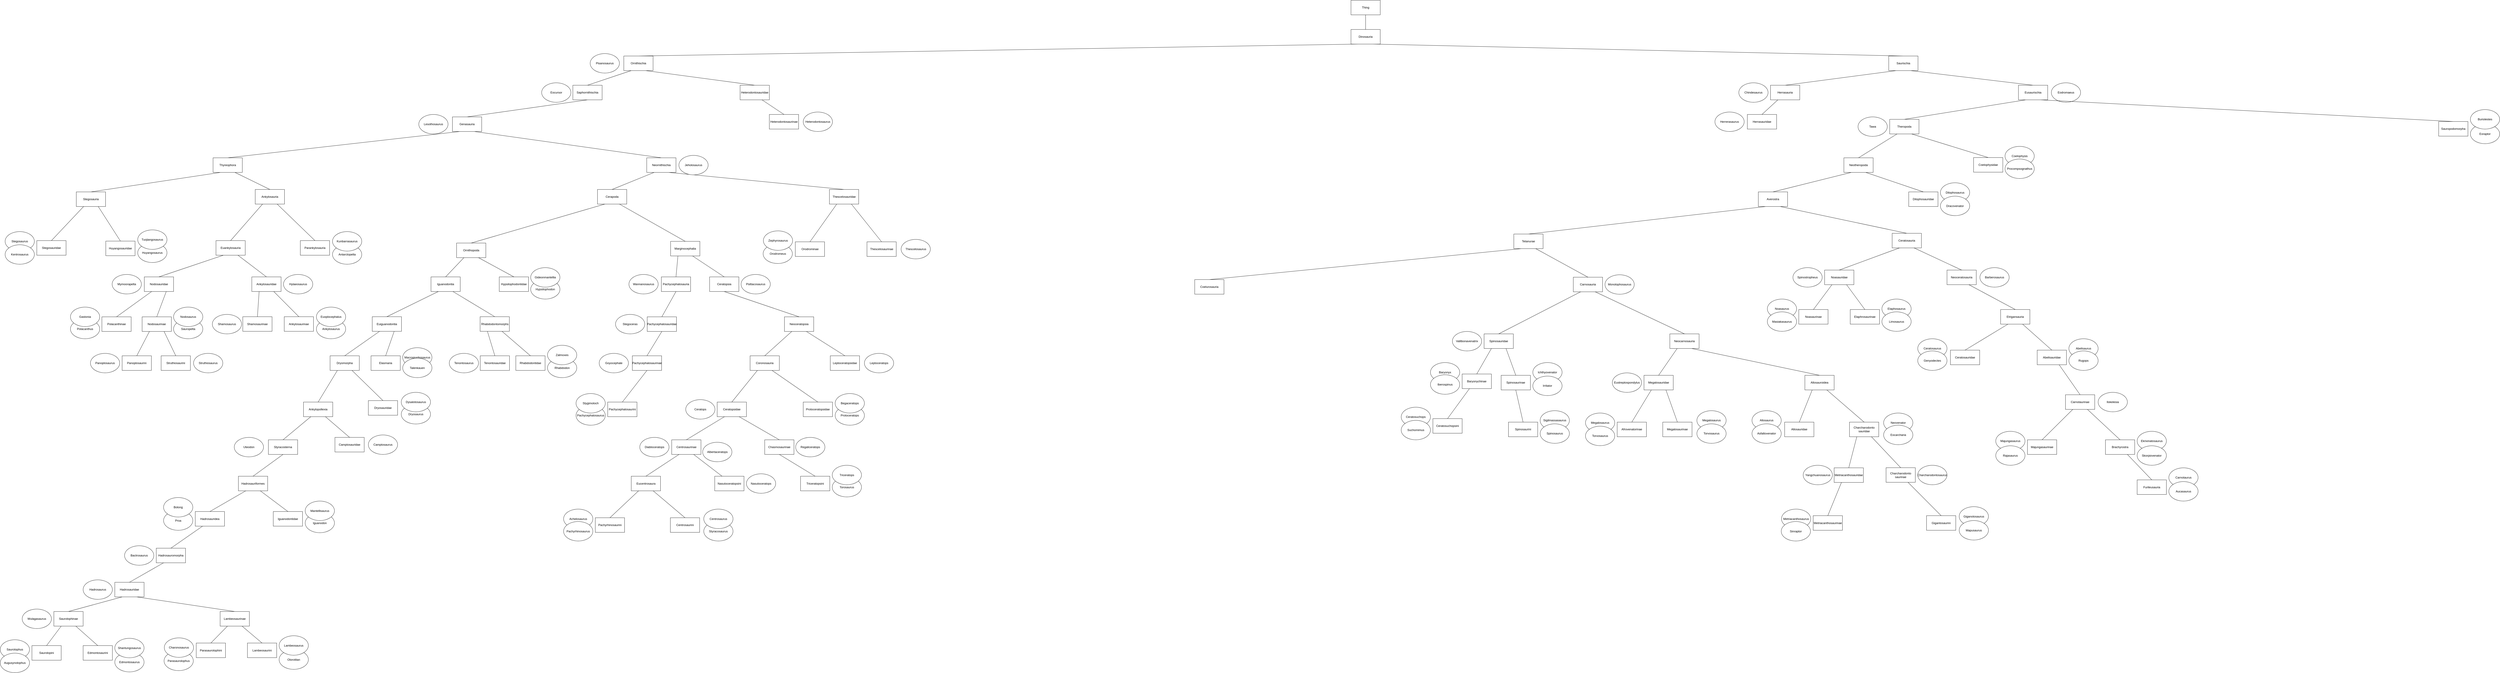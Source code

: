 <mxfile version="28.1.0">
  <diagram name="Page-1" id="6CVuObcRjR5ANR-r7CHb">
    <mxGraphModel dx="3103" dy="2174" grid="1" gridSize="10" guides="1" tooltips="1" connect="1" arrows="1" fold="1" page="1" pageScale="1" pageWidth="12000" pageHeight="6000" math="0" shadow="0">
      <root>
        <mxCell id="0" />
        <mxCell id="1" parent="0" />
        <mxCell id="PtrrE2Xn4478rQurks_1-1" value="&lt;span data-darkreader-inline-color=&quot;&quot; style=&quot;color: rgb(0, 0, 0); --darkreader-inline-color: #dddad5;&quot;&gt;Thing&lt;/span&gt;" style="rounded=0;whiteSpace=wrap;html=1;" parent="1" vertex="1">
          <mxGeometry x="5638" y="790" width="120" height="60" as="geometry" />
        </mxCell>
        <mxCell id="PtrrE2Xn4478rQurks_1-2" value="" style="endArrow=none;html=1;rounded=0;entryX=0.5;entryY=1;entryDx=0;entryDy=0;exitX=0.5;exitY=0;exitDx=0;exitDy=0;" parent="1" source="PtrrE2Xn4478rQurks_1-3" target="PtrrE2Xn4478rQurks_1-1" edge="1">
          <mxGeometry width="50" height="50" relative="1" as="geometry">
            <mxPoint x="5698" y="920" as="sourcePoint" />
            <mxPoint x="5728" y="1320" as="targetPoint" />
          </mxGeometry>
        </mxCell>
        <mxCell id="PtrrE2Xn4478rQurks_1-3" value="Dinosauria" style="rounded=0;whiteSpace=wrap;html=1;" parent="1" vertex="1">
          <mxGeometry x="5638" y="910" width="120" height="60" as="geometry" />
        </mxCell>
        <mxCell id="PtrrE2Xn4478rQurks_1-4" value="" style="endArrow=none;html=1;rounded=0;entryX=0.25;entryY=1;entryDx=0;entryDy=0;exitX=0.5;exitY=0;exitDx=0;exitDy=0;" parent="1" source="PtrrE2Xn4478rQurks_1-6" target="PtrrE2Xn4478rQurks_1-3" edge="1">
          <mxGeometry width="50" height="50" relative="1" as="geometry">
            <mxPoint x="5638" y="1020" as="sourcePoint" />
            <mxPoint x="5728" y="1320" as="targetPoint" />
          </mxGeometry>
        </mxCell>
        <mxCell id="PtrrE2Xn4478rQurks_1-5" value="" style="endArrow=none;html=1;rounded=0;entryX=0.75;entryY=1;entryDx=0;entryDy=0;exitX=0.5;exitY=0;exitDx=0;exitDy=0;" parent="1" source="PtrrE2Xn4478rQurks_1-12" target="PtrrE2Xn4478rQurks_1-3" edge="1">
          <mxGeometry width="50" height="50" relative="1" as="geometry">
            <mxPoint x="6058" y="1100" as="sourcePoint" />
            <mxPoint x="5728" y="1320" as="targetPoint" />
          </mxGeometry>
        </mxCell>
        <mxCell id="PtrrE2Xn4478rQurks_1-6" value="Ornithischia" style="rounded=0;whiteSpace=wrap;html=1;" parent="1" vertex="1">
          <mxGeometry x="2655" y="1019" width="120" height="60" as="geometry" />
        </mxCell>
        <mxCell id="PtrrE2Xn4478rQurks_1-8" value="" style="endArrow=none;html=1;rounded=0;entryX=0.25;entryY=1;entryDx=0;entryDy=0;exitX=0.5;exitY=0;exitDx=0;exitDy=0;" parent="1" source="PtrrE2Xn4478rQurks_1-31" target="PtrrE2Xn4478rQurks_1-6" edge="1">
          <mxGeometry width="50" height="50" relative="1" as="geometry">
            <mxPoint x="2587" y="1109" as="sourcePoint" />
            <mxPoint x="2855" y="1309" as="targetPoint" />
          </mxGeometry>
        </mxCell>
        <mxCell id="PtrrE2Xn4478rQurks_1-9" value="" style="endArrow=none;html=1;rounded=0;entryX=0.75;entryY=1;entryDx=0;entryDy=0;exitX=0.5;exitY=0;exitDx=0;exitDy=0;" parent="1" source="PtrrE2Xn4478rQurks_1-11" target="PtrrE2Xn4478rQurks_1-6" edge="1">
          <mxGeometry width="50" height="50" relative="1" as="geometry">
            <mxPoint x="3296" y="1129" as="sourcePoint" />
            <mxPoint x="3346" y="1309" as="targetPoint" />
          </mxGeometry>
        </mxCell>
        <mxCell id="PtrrE2Xn4478rQurks_1-10" value="Genasauria" style="rounded=0;whiteSpace=wrap;html=1;" parent="1" vertex="1">
          <mxGeometry x="1952" y="1269" width="120" height="60" as="geometry" />
        </mxCell>
        <mxCell id="PtrrE2Xn4478rQurks_1-11" value="Heterodontosauridae" style="rounded=0;whiteSpace=wrap;html=1;" parent="1" vertex="1">
          <mxGeometry x="3132" y="1139" width="120" height="60" as="geometry" />
        </mxCell>
        <mxCell id="PtrrE2Xn4478rQurks_1-12" value="Saurischia" style="rounded=0;whiteSpace=wrap;html=1;" parent="1" vertex="1">
          <mxGeometry x="7844" y="1019" width="120" height="60" as="geometry" />
        </mxCell>
        <mxCell id="PtrrE2Xn4478rQurks_1-13" value="" style="endArrow=none;html=1;rounded=0;entryX=0.25;entryY=1;entryDx=0;entryDy=0;exitX=0.5;exitY=0;exitDx=0;exitDy=0;" parent="1" source="PtrrE2Xn4478rQurks_1-14" target="PtrrE2Xn4478rQurks_1-12" edge="1">
          <mxGeometry width="50" height="50" relative="1" as="geometry">
            <mxPoint x="7641" y="1209" as="sourcePoint" />
            <mxPoint x="7401" y="1309" as="targetPoint" />
          </mxGeometry>
        </mxCell>
        <mxCell id="PtrrE2Xn4478rQurks_1-14" value="Herrasauria" style="rounded=0;whiteSpace=wrap;html=1;" parent="1" vertex="1">
          <mxGeometry x="7359" y="1139" width="120" height="60" as="geometry" />
        </mxCell>
        <mxCell id="PtrrE2Xn4478rQurks_1-16" value="" style="endArrow=none;html=1;rounded=0;entryX=0.75;entryY=1;entryDx=0;entryDy=0;exitX=0.5;exitY=0;exitDx=0;exitDy=0;" parent="1" source="PtrrE2Xn4478rQurks_1-17" target="PtrrE2Xn4478rQurks_1-12" edge="1">
          <mxGeometry width="50" height="50" relative="1" as="geometry">
            <mxPoint x="8001" y="1289" as="sourcePoint" />
            <mxPoint x="7401" y="1309" as="targetPoint" />
          </mxGeometry>
        </mxCell>
        <mxCell id="PtrrE2Xn4478rQurks_1-17" value="Eusaurischia" style="rounded=0;whiteSpace=wrap;html=1;" parent="1" vertex="1">
          <mxGeometry x="8376" y="1139" width="120" height="60" as="geometry" />
        </mxCell>
        <mxCell id="PtrrE2Xn4478rQurks_1-19" value="Pisanosaurus" style="ellipse;whiteSpace=wrap;html=1;" parent="1" vertex="1">
          <mxGeometry x="2517" y="1009" width="120" height="80" as="geometry" />
        </mxCell>
        <mxCell id="PtrrE2Xn4478rQurks_1-20" value="Eocursor" style="ellipse;whiteSpace=wrap;html=1;" parent="1" vertex="1">
          <mxGeometry x="2318" y="1129" width="120" height="80" as="geometry" />
        </mxCell>
        <mxCell id="PtrrE2Xn4478rQurks_1-21" value="Lesothosaurus" style="ellipse;whiteSpace=wrap;html=1;" parent="1" vertex="1">
          <mxGeometry x="1814" y="1259" width="120" height="80" as="geometry" />
        </mxCell>
        <mxCell id="PtrrE2Xn4478rQurks_1-22" value="Heterodontosaurus" style="ellipse;whiteSpace=wrap;html=1;" parent="1" vertex="1">
          <mxGeometry x="3391" y="1249" width="120" height="80" as="geometry" />
        </mxCell>
        <mxCell id="PtrrE2Xn4478rQurks_1-23" value="" style="endArrow=none;html=1;rounded=0;exitX=0.25;exitY=1;exitDx=0;exitDy=0;entryX=0.5;entryY=0;entryDx=0;entryDy=0;" parent="1" source="PtrrE2Xn4478rQurks_1-10" target="PtrrE2Xn4478rQurks_1-25" edge="1">
          <mxGeometry width="50" height="50" relative="1" as="geometry">
            <mxPoint x="2567" y="1388" as="sourcePoint" />
            <mxPoint x="2168" y="1389" as="targetPoint" />
          </mxGeometry>
        </mxCell>
        <mxCell id="PtrrE2Xn4478rQurks_1-25" value="Thyreophora" style="rounded=0;whiteSpace=wrap;html=1;" parent="1" vertex="1">
          <mxGeometry x="970" y="1437" width="120" height="60" as="geometry" />
        </mxCell>
        <mxCell id="PtrrE2Xn4478rQurks_1-26" value="" style="endArrow=none;html=1;rounded=0;exitX=0.75;exitY=1;exitDx=0;exitDy=0;entryX=0.5;entryY=0;entryDx=0;entryDy=0;" parent="1" source="PtrrE2Xn4478rQurks_1-11" target="PtrrE2Xn4478rQurks_1-28" edge="1">
          <mxGeometry width="50" height="50" relative="1" as="geometry">
            <mxPoint x="3284" y="1169" as="sourcePoint" />
            <mxPoint x="3334" y="1119" as="targetPoint" />
          </mxGeometry>
        </mxCell>
        <mxCell id="PtrrE2Xn4478rQurks_1-28" value="Heterodontosaurinae" style="rounded=0;whiteSpace=wrap;html=1;" parent="1" vertex="1">
          <mxGeometry x="3252" y="1259" width="120" height="60" as="geometry" />
        </mxCell>
        <mxCell id="PtrrE2Xn4478rQurks_1-29" value="Neornithischia" style="rounded=0;whiteSpace=wrap;html=1;" parent="1" vertex="1">
          <mxGeometry x="2749" y="1437" width="120" height="60" as="geometry" />
        </mxCell>
        <mxCell id="PtrrE2Xn4478rQurks_1-30" value="" style="endArrow=none;html=1;rounded=0;entryX=0.75;entryY=1;entryDx=0;entryDy=0;exitX=0.5;exitY=0;exitDx=0;exitDy=0;" parent="1" source="PtrrE2Xn4478rQurks_1-29" target="PtrrE2Xn4478rQurks_1-10" edge="1">
          <mxGeometry width="50" height="50" relative="1" as="geometry">
            <mxPoint x="2608" y="1299" as="sourcePoint" />
            <mxPoint x="2658" y="1249" as="targetPoint" />
          </mxGeometry>
        </mxCell>
        <mxCell id="PtrrE2Xn4478rQurks_1-31" value="Saphornithischia" style="rounded=0;whiteSpace=wrap;html=1;" parent="1" vertex="1">
          <mxGeometry x="2446" y="1139" width="120" height="60" as="geometry" />
        </mxCell>
        <mxCell id="PtrrE2Xn4478rQurks_1-32" value="" style="endArrow=none;html=1;rounded=0;exitX=0.5;exitY=1;exitDx=0;exitDy=0;entryX=0.5;entryY=0;entryDx=0;entryDy=0;" parent="1" source="PtrrE2Xn4478rQurks_1-31" target="PtrrE2Xn4478rQurks_1-10" edge="1">
          <mxGeometry width="50" height="50" relative="1" as="geometry">
            <mxPoint x="3418" y="1189" as="sourcePoint" />
            <mxPoint x="3468" y="1139" as="targetPoint" />
          </mxGeometry>
        </mxCell>
        <mxCell id="PtrrE2Xn4478rQurks_1-33" value="Stegosauria" style="rounded=0;whiteSpace=wrap;html=1;" parent="1" vertex="1">
          <mxGeometry x="409" y="1577" width="120" height="60" as="geometry" />
        </mxCell>
        <mxCell id="PtrrE2Xn4478rQurks_1-34" value="" style="endArrow=none;html=1;rounded=0;exitX=0.25;exitY=1;exitDx=0;exitDy=0;entryX=0.5;entryY=0;entryDx=0;entryDy=0;" parent="1" source="PtrrE2Xn4478rQurks_1-25" target="PtrrE2Xn4478rQurks_1-33" edge="1">
          <mxGeometry width="50" height="50" relative="1" as="geometry">
            <mxPoint x="999" y="1497" as="sourcePoint" />
            <mxPoint x="1204" y="1395" as="targetPoint" />
          </mxGeometry>
        </mxCell>
        <mxCell id="PtrrE2Xn4478rQurks_1-35" value="Ankylosauria" style="rounded=0;whiteSpace=wrap;html=1;" parent="1" vertex="1">
          <mxGeometry x="1143" y="1567" width="120" height="60" as="geometry" />
        </mxCell>
        <mxCell id="PtrrE2Xn4478rQurks_1-36" value="" style="endArrow=none;html=1;rounded=0;exitX=0.5;exitY=0;exitDx=0;exitDy=0;entryX=0.75;entryY=1;entryDx=0;entryDy=0;" parent="1" source="PtrrE2Xn4478rQurks_1-35" target="PtrrE2Xn4478rQurks_1-25" edge="1">
          <mxGeometry width="50" height="50" relative="1" as="geometry">
            <mxPoint x="1060" y="1533" as="sourcePoint" />
            <mxPoint x="1210" y="1363" as="targetPoint" />
          </mxGeometry>
        </mxCell>
        <mxCell id="PtrrE2Xn4478rQurks_1-37" value="Stegosaurus" style="ellipse;whiteSpace=wrap;html=1;" parent="1" vertex="1">
          <mxGeometry x="117" y="1740" width="120" height="80" as="geometry" />
        </mxCell>
        <mxCell id="PtrrE2Xn4478rQurks_1-38" value="" style="endArrow=none;html=1;rounded=0;entryX=0.25;entryY=1;entryDx=0;entryDy=0;exitX=0.5;exitY=0;exitDx=0;exitDy=0;" parent="1" source="PtrrE2Xn4478rQurks_1-39" target="PtrrE2Xn4478rQurks_1-29" edge="1">
          <mxGeometry width="50" height="50" relative="1" as="geometry">
            <mxPoint x="2707" y="1558" as="sourcePoint" />
            <mxPoint x="2757" y="1278" as="targetPoint" />
          </mxGeometry>
        </mxCell>
        <mxCell id="PtrrE2Xn4478rQurks_1-39" value="Cerapoda" style="rounded=0;whiteSpace=wrap;html=1;" parent="1" vertex="1">
          <mxGeometry x="2547" y="1567" width="120" height="60" as="geometry" />
        </mxCell>
        <mxCell id="PtrrE2Xn4478rQurks_1-40" value="Ornithopoda" style="rounded=0;whiteSpace=wrap;html=1;" parent="1" vertex="1">
          <mxGeometry x="1969" y="1787" width="120" height="60" as="geometry" />
        </mxCell>
        <mxCell id="PtrrE2Xn4478rQurks_1-41" value="Marginocephalia" style="rounded=0;whiteSpace=wrap;html=1;" parent="1" vertex="1">
          <mxGeometry x="2847" y="1780" width="120" height="60" as="geometry" />
        </mxCell>
        <mxCell id="PtrrE2Xn4478rQurks_1-42" value="" style="endArrow=none;html=1;rounded=0;entryX=0.25;entryY=1;entryDx=0;entryDy=0;exitX=0.5;exitY=0;exitDx=0;exitDy=0;" parent="1" source="PtrrE2Xn4478rQurks_1-40" target="PtrrE2Xn4478rQurks_1-39" edge="1">
          <mxGeometry width="50" height="50" relative="1" as="geometry">
            <mxPoint x="2570" y="1766" as="sourcePoint" />
            <mxPoint x="2566" y="1278" as="targetPoint" />
          </mxGeometry>
        </mxCell>
        <mxCell id="PtrrE2Xn4478rQurks_1-43" value="" style="endArrow=none;html=1;rounded=0;exitX=0.5;exitY=0;exitDx=0;exitDy=0;entryX=0.75;entryY=1;entryDx=0;entryDy=0;" parent="1" source="PtrrE2Xn4478rQurks_1-41" target="PtrrE2Xn4478rQurks_1-39" edge="1">
          <mxGeometry width="50" height="50" relative="1" as="geometry">
            <mxPoint x="2516" y="1328" as="sourcePoint" />
            <mxPoint x="2566" y="1278" as="targetPoint" />
          </mxGeometry>
        </mxCell>
        <mxCell id="PtrrE2Xn4478rQurks_1-44" value="Mymoorapelta" style="ellipse;whiteSpace=wrap;html=1;" parent="1" vertex="1">
          <mxGeometry x="556" y="1916" width="120" height="80" as="geometry" />
        </mxCell>
        <mxCell id="PtrrE2Xn4478rQurks_1-45" value="Nodosauridae" style="rounded=0;whiteSpace=wrap;html=1;" parent="1" vertex="1">
          <mxGeometry x="688" y="1926" width="120" height="60" as="geometry" />
        </mxCell>
        <mxCell id="PtrrE2Xn4478rQurks_1-46" value="Ankylosauridae" style="rounded=0;whiteSpace=wrap;html=1;" parent="1" vertex="1">
          <mxGeometry x="1129" y="1926" width="120" height="60" as="geometry" />
        </mxCell>
        <mxCell id="PtrrE2Xn4478rQurks_1-47" value="Hylaeosaurus" style="ellipse;whiteSpace=wrap;html=1;" parent="1" vertex="1">
          <mxGeometry x="1259" y="1916" width="120" height="80" as="geometry" />
        </mxCell>
        <mxCell id="PtrrE2Xn4478rQurks_1-48" value="" style="endArrow=none;html=1;rounded=0;exitX=0.75;exitY=1;exitDx=0;exitDy=0;entryX=0.5;entryY=0;entryDx=0;entryDy=0;" parent="1" source="PtrrE2Xn4478rQurks_1-35" target="PtrrE2Xn4478rQurks_1-136" edge="1">
          <mxGeometry width="50" height="50" relative="1" as="geometry">
            <mxPoint x="1407" y="1419" as="sourcePoint" />
            <mxPoint x="1309" y="1810" as="targetPoint" />
          </mxGeometry>
        </mxCell>
        <mxCell id="PtrrE2Xn4478rQurks_1-49" value="" style="endArrow=none;html=1;rounded=0;exitX=0.25;exitY=1;exitDx=0;exitDy=0;entryX=0.5;entryY=0;entryDx=0;entryDy=0;" parent="1" source="PtrrE2Xn4478rQurks_1-35" target="PtrrE2Xn4478rQurks_1-137" edge="1">
          <mxGeometry width="50" height="50" relative="1" as="geometry">
            <mxPoint x="1407" y="1419" as="sourcePoint" />
            <mxPoint x="1129" y="1820" as="targetPoint" />
          </mxGeometry>
        </mxCell>
        <mxCell id="PtrrE2Xn4478rQurks_1-50" value="Ankylosaurinae" style="rounded=0;whiteSpace=wrap;html=1;" parent="1" vertex="1">
          <mxGeometry x="1262" y="2089.5" width="120" height="60" as="geometry" />
        </mxCell>
        <mxCell id="PtrrE2Xn4478rQurks_1-51" value="" style="endArrow=none;html=1;rounded=0;entryX=0.75;entryY=1;entryDx=0;entryDy=0;exitX=0.5;exitY=0;exitDx=0;exitDy=0;" parent="1" source="PtrrE2Xn4478rQurks_1-50" target="PtrrE2Xn4478rQurks_1-46" edge="1">
          <mxGeometry width="50" height="50" relative="1" as="geometry">
            <mxPoint x="1357" y="2128" as="sourcePoint" />
            <mxPoint x="1407" y="2078" as="targetPoint" />
          </mxGeometry>
        </mxCell>
        <mxCell id="PtrrE2Xn4478rQurks_1-52" value="Ankylosaurus" style="ellipse;whiteSpace=wrap;html=1;" parent="1" vertex="1">
          <mxGeometry x="1394" y="2100" width="120" height="80" as="geometry" />
        </mxCell>
        <mxCell id="PtrrE2Xn4478rQurks_1-54" value="Thescelosauridae" style="rounded=0;whiteSpace=wrap;html=1;" parent="1" vertex="1">
          <mxGeometry x="3498.5" y="1567" width="120" height="60" as="geometry" />
        </mxCell>
        <mxCell id="PtrrE2Xn4478rQurks_1-55" value="" style="endArrow=none;html=1;rounded=0;entryX=0.5;entryY=0;entryDx=0;entryDy=0;exitX=0.75;exitY=1;exitDx=0;exitDy=0;" parent="1" source="PtrrE2Xn4478rQurks_1-29" target="PtrrE2Xn4478rQurks_1-54" edge="1">
          <mxGeometry width="50" height="50" relative="1" as="geometry">
            <mxPoint x="2440" y="1530" as="sourcePoint" />
            <mxPoint x="2490" y="1480" as="targetPoint" />
          </mxGeometry>
        </mxCell>
        <mxCell id="PtrrE2Xn4478rQurks_1-56" value="" style="endArrow=none;html=1;rounded=0;entryX=0.5;entryY=0;entryDx=0;entryDy=0;exitX=0.75;exitY=1;exitDx=0;exitDy=0;" parent="1" source="PtrrE2Xn4478rQurks_1-54" target="PtrrE2Xn4478rQurks_1-57" edge="1">
          <mxGeometry width="50" height="50" relative="1" as="geometry">
            <mxPoint x="3598.5" y="1693" as="sourcePoint" />
            <mxPoint x="3188.5" y="1483" as="targetPoint" />
          </mxGeometry>
        </mxCell>
        <mxCell id="PtrrE2Xn4478rQurks_1-57" value="Thescelosaurinae" style="rounded=0;whiteSpace=wrap;html=1;" parent="1" vertex="1">
          <mxGeometry x="3652.5" y="1782" width="120" height="60" as="geometry" />
        </mxCell>
        <mxCell id="PtrrE2Xn4478rQurks_1-58" value="Thescelosaurus" style="ellipse;whiteSpace=wrap;html=1;" parent="1" vertex="1">
          <mxGeometry x="3792.5" y="1772" width="120" height="80" as="geometry" />
        </mxCell>
        <mxCell id="PtrrE2Xn4478rQurks_1-59" value="Orodromeus" style="ellipse;whiteSpace=wrap;html=1;" parent="1" vertex="1">
          <mxGeometry x="3226.5" y="1791" width="120" height="80" as="geometry" />
        </mxCell>
        <mxCell id="PtrrE2Xn4478rQurks_1-60" value="" style="endArrow=none;html=1;rounded=0;entryX=0.25;entryY=1;entryDx=0;entryDy=0;exitX=0.5;exitY=0;exitDx=0;exitDy=0;" parent="1" source="PtrrE2Xn4478rQurks_1-61" target="PtrrE2Xn4478rQurks_1-54" edge="1">
          <mxGeometry width="50" height="50" relative="1" as="geometry">
            <mxPoint x="3449.5" y="1773" as="sourcePoint" />
            <mxPoint x="3527.5" y="1627" as="targetPoint" />
          </mxGeometry>
        </mxCell>
        <mxCell id="PtrrE2Xn4478rQurks_1-61" value="Orodrominae" style="rounded=0;whiteSpace=wrap;html=1;" parent="1" vertex="1">
          <mxGeometry x="3358.5" y="1782" width="120" height="60" as="geometry" />
        </mxCell>
        <mxCell id="PtrrE2Xn4478rQurks_1-62" value="" style="endArrow=none;html=1;rounded=0;entryX=0.25;entryY=1;entryDx=0;entryDy=0;exitX=0.5;exitY=0;exitDx=0;exitDy=0;" parent="1" source="PtrrE2Xn4478rQurks_1-69" target="PtrrE2Xn4478rQurks_1-40" edge="1">
          <mxGeometry width="50" height="50" relative="1" as="geometry">
            <mxPoint x="1907" y="1958" as="sourcePoint" />
            <mxPoint x="2007" y="1718" as="targetPoint" />
          </mxGeometry>
        </mxCell>
        <mxCell id="PtrrE2Xn4478rQurks_1-66" value="Jeholosaurus" style="ellipse;whiteSpace=wrap;html=1;" parent="1" vertex="1">
          <mxGeometry x="2881" y="1427" width="120" height="80" as="geometry" />
        </mxCell>
        <mxCell id="PtrrE2Xn4478rQurks_1-67" value="Elasmaria" style="rounded=0;whiteSpace=wrap;html=1;" parent="1" vertex="1">
          <mxGeometry x="1618" y="2250" width="120" height="60" as="geometry" />
        </mxCell>
        <mxCell id="PtrrE2Xn4478rQurks_1-68" value="Macrogryphosaurus" style="ellipse;whiteSpace=wrap;html=1;" parent="1" vertex="1">
          <mxGeometry x="1748" y="2216.75" width="120" height="80" as="geometry" />
        </mxCell>
        <mxCell id="PtrrE2Xn4478rQurks_1-69" value="Iguanodontia" style="rounded=0;whiteSpace=wrap;html=1;" parent="1" vertex="1">
          <mxGeometry x="1864" y="1926" width="120" height="60" as="geometry" />
        </mxCell>
        <mxCell id="PtrrE2Xn4478rQurks_1-70" value="" style="endArrow=none;html=1;rounded=0;entryX=0.25;entryY=1;entryDx=0;entryDy=0;exitX=0.5;exitY=0;exitDx=0;exitDy=0;" parent="1" source="PtrrE2Xn4478rQurks_1-71" target="PtrrE2Xn4478rQurks_1-41" edge="1">
          <mxGeometry width="50" height="50" relative="1" as="geometry">
            <mxPoint x="2832" y="1926" as="sourcePoint" />
            <mxPoint x="2715" y="1610" as="targetPoint" />
          </mxGeometry>
        </mxCell>
        <mxCell id="PtrrE2Xn4478rQurks_1-71" value="Pachycephalosauria" style="rounded=0;whiteSpace=wrap;html=1;" parent="1" vertex="1">
          <mxGeometry x="2809" y="1926" width="120" height="60" as="geometry" />
        </mxCell>
        <mxCell id="PtrrE2Xn4478rQurks_1-72" value="" style="endArrow=none;html=1;rounded=0;entryX=0.75;entryY=1;entryDx=0;entryDy=0;exitX=0.5;exitY=0;exitDx=0;exitDy=0;" parent="1" source="PtrrE2Xn4478rQurks_1-73" target="PtrrE2Xn4478rQurks_1-41" edge="1">
          <mxGeometry width="50" height="50" relative="1" as="geometry">
            <mxPoint x="3066" y="1926" as="sourcePoint" />
            <mxPoint x="2665" y="1680" as="targetPoint" />
          </mxGeometry>
        </mxCell>
        <mxCell id="PtrrE2Xn4478rQurks_1-73" value="Ceratopsia" style="rounded=0;whiteSpace=wrap;html=1;" parent="1" vertex="1">
          <mxGeometry x="3007" y="1926" width="120" height="60" as="geometry" />
        </mxCell>
        <mxCell id="PtrrE2Xn4478rQurks_1-74" value="Wannanosaurus" style="ellipse;whiteSpace=wrap;html=1;" parent="1" vertex="1">
          <mxGeometry x="2676" y="1916" width="120" height="80" as="geometry" />
        </mxCell>
        <mxCell id="PtrrE2Xn4478rQurks_1-75" value="Psittacosaurus" style="ellipse;whiteSpace=wrap;html=1;" parent="1" vertex="1">
          <mxGeometry x="3136" y="1916" width="120" height="80" as="geometry" />
        </mxCell>
        <mxCell id="PtrrE2Xn4478rQurks_1-76" value="" style="endArrow=none;html=1;rounded=0;entryX=0.5;entryY=1;entryDx=0;entryDy=0;exitX=0.5;exitY=0;exitDx=0;exitDy=0;" parent="1" source="PtrrE2Xn4478rQurks_1-77" target="PtrrE2Xn4478rQurks_1-71" edge="1">
          <mxGeometry width="50" height="50" relative="1" as="geometry">
            <mxPoint x="2791" y="2060" as="sourcePoint" />
            <mxPoint x="2856" y="1986" as="targetPoint" />
          </mxGeometry>
        </mxCell>
        <mxCell id="PtrrE2Xn4478rQurks_1-77" value="Pachycephalosauridae" style="rounded=0;whiteSpace=wrap;html=1;" parent="1" vertex="1">
          <mxGeometry x="2751" y="2090" width="120" height="60" as="geometry" />
        </mxCell>
        <mxCell id="PtrrE2Xn4478rQurks_1-78" value="Pachycephalosaurus" style="ellipse;whiteSpace=wrap;html=1;" parent="1" vertex="1">
          <mxGeometry x="2459" y="2455" width="120" height="80" as="geometry" />
        </mxCell>
        <mxCell id="PtrrE2Xn4478rQurks_1-79" value="Neoceratopsia" style="rounded=0;whiteSpace=wrap;html=1;" parent="1" vertex="1">
          <mxGeometry x="3314" y="2090" width="120" height="60" as="geometry" />
        </mxCell>
        <mxCell id="PtrrE2Xn4478rQurks_1-80" value="" style="endArrow=none;html=1;rounded=0;exitX=0.5;exitY=0;exitDx=0;exitDy=0;entryX=0.5;entryY=1;entryDx=0;entryDy=0;" parent="1" source="PtrrE2Xn4478rQurks_1-79" target="PtrrE2Xn4478rQurks_1-73" edge="1">
          <mxGeometry width="50" height="50" relative="1" as="geometry">
            <mxPoint x="2807" y="1770" as="sourcePoint" />
            <mxPoint x="3066" y="1986" as="targetPoint" />
          </mxGeometry>
        </mxCell>
        <mxCell id="PtrrE2Xn4478rQurks_1-81" value="Leptoceratops" style="ellipse;whiteSpace=wrap;html=1;" parent="1" vertex="1">
          <mxGeometry x="3642" y="2240" width="120" height="80" as="geometry" />
        </mxCell>
        <mxCell id="PtrrE2Xn4478rQurks_1-82" value="" style="endArrow=none;html=1;rounded=0;entryX=0.25;entryY=1;entryDx=0;entryDy=0;exitX=0.5;exitY=0;exitDx=0;exitDy=0;" parent="1" source="PtrrE2Xn4478rQurks_1-83" target="PtrrE2Xn4478rQurks_1-79" edge="1">
          <mxGeometry width="50" height="50" relative="1" as="geometry">
            <mxPoint x="3423" y="2270" as="sourcePoint" />
            <mxPoint x="3543" y="1850" as="targetPoint" />
          </mxGeometry>
        </mxCell>
        <mxCell id="PtrrE2Xn4478rQurks_1-83" value="Coronosauria" style="rounded=0;whiteSpace=wrap;html=1;" parent="1" vertex="1">
          <mxGeometry x="3173" y="2250" width="120" height="60" as="geometry" />
        </mxCell>
        <mxCell id="PtrrE2Xn4478rQurks_1-85" value="Protoceratopsidae" style="rounded=0;whiteSpace=wrap;html=1;" parent="1" vertex="1">
          <mxGeometry x="3391" y="2440" width="120" height="60" as="geometry" />
        </mxCell>
        <mxCell id="PtrrE2Xn4478rQurks_1-86" value="Leptoceratopsidae" style="rounded=0;whiteSpace=wrap;html=1;" parent="1" vertex="1">
          <mxGeometry x="3502" y="2250" width="120" height="60" as="geometry" />
        </mxCell>
        <mxCell id="PtrrE2Xn4478rQurks_1-87" value="" style="endArrow=none;html=1;rounded=0;exitX=0.75;exitY=1;exitDx=0;exitDy=0;entryX=0.5;entryY=0;entryDx=0;entryDy=0;" parent="1" source="PtrrE2Xn4478rQurks_1-79" target="PtrrE2Xn4478rQurks_1-86" edge="1">
          <mxGeometry width="50" height="50" relative="1" as="geometry">
            <mxPoint x="3513" y="2100" as="sourcePoint" />
            <mxPoint x="3563" y="2050" as="targetPoint" />
          </mxGeometry>
        </mxCell>
        <mxCell id="PtrrE2Xn4478rQurks_1-89" value="" style="endArrow=none;html=1;rounded=0;entryX=0.75;entryY=1;entryDx=0;entryDy=0;exitX=0.5;exitY=0;exitDx=0;exitDy=0;" parent="1" source="PtrrE2Xn4478rQurks_1-85" target="PtrrE2Xn4478rQurks_1-83" edge="1">
          <mxGeometry width="50" height="50" relative="1" as="geometry">
            <mxPoint x="3343" y="2100" as="sourcePoint" />
            <mxPoint x="3393" y="2050" as="targetPoint" />
          </mxGeometry>
        </mxCell>
        <mxCell id="PtrrE2Xn4478rQurks_1-90" value="Protoceratops" style="ellipse;whiteSpace=wrap;html=1;" parent="1" vertex="1">
          <mxGeometry x="3522" y="2455" width="120" height="80" as="geometry" />
        </mxCell>
        <mxCell id="PtrrE2Xn4478rQurks_1-91" value="Begaceratops" style="ellipse;whiteSpace=wrap;html=1;" parent="1" vertex="1">
          <mxGeometry x="3522" y="2405" width="120" height="80" as="geometry" />
        </mxCell>
        <mxCell id="PtrrE2Xn4478rQurks_1-92" value="Stegoceras" style="ellipse;whiteSpace=wrap;html=1;" parent="1" vertex="1">
          <mxGeometry x="2621" y="2080" width="120" height="80" as="geometry" />
        </mxCell>
        <mxCell id="PtrrE2Xn4478rQurks_1-93" value="Pachycephalosaurinae" style="rounded=0;whiteSpace=wrap;html=1;" parent="1" vertex="1">
          <mxGeometry x="2690" y="2250" width="120" height="60" as="geometry" />
        </mxCell>
        <mxCell id="PtrrE2Xn4478rQurks_1-94" value="" style="endArrow=none;html=1;rounded=0;exitX=0.5;exitY=1;exitDx=0;exitDy=0;entryX=0.5;entryY=0;entryDx=0;entryDy=0;" parent="1" source="PtrrE2Xn4478rQurks_1-77" target="PtrrE2Xn4478rQurks_1-93" edge="1">
          <mxGeometry width="50" height="50" relative="1" as="geometry">
            <mxPoint x="3141" y="2130" as="sourcePoint" />
            <mxPoint x="3191" y="2080" as="targetPoint" />
          </mxGeometry>
        </mxCell>
        <mxCell id="PtrrE2Xn4478rQurks_1-95" value="Stygimoloch" style="ellipse;whiteSpace=wrap;html=1;" parent="1" vertex="1">
          <mxGeometry x="2459" y="2405" width="120" height="80" as="geometry" />
        </mxCell>
        <mxCell id="PtrrE2Xn4478rQurks_1-96" value="Diabloceratops" style="ellipse;whiteSpace=wrap;html=1;" parent="1" vertex="1">
          <mxGeometry x="2720.5" y="2585" width="120" height="80" as="geometry" />
        </mxCell>
        <mxCell id="PtrrE2Xn4478rQurks_1-97" value="Ceratopsidae" style="rounded=0;whiteSpace=wrap;html=1;" parent="1" vertex="1">
          <mxGeometry x="3038" y="2440" width="120" height="60" as="geometry" />
        </mxCell>
        <mxCell id="PtrrE2Xn4478rQurks_1-98" value="" style="endArrow=none;html=1;rounded=0;exitX=0.25;exitY=1;exitDx=0;exitDy=0;entryX=0.5;entryY=0;entryDx=0;entryDy=0;" parent="1" source="PtrrE2Xn4478rQurks_1-83" target="PtrrE2Xn4478rQurks_1-97" edge="1">
          <mxGeometry width="50" height="50" relative="1" as="geometry">
            <mxPoint x="3113" y="2500" as="sourcePoint" />
            <mxPoint x="3253" y="2250" as="targetPoint" />
          </mxGeometry>
        </mxCell>
        <mxCell id="PtrrE2Xn4478rQurks_1-99" value="&lt;div&gt;Pachycephalosaurini&lt;/div&gt;" style="rounded=0;whiteSpace=wrap;html=1;" parent="1" vertex="1">
          <mxGeometry x="2589" y="2440" width="120" height="60" as="geometry" />
        </mxCell>
        <mxCell id="PtrrE2Xn4478rQurks_1-100" value="" style="endArrow=none;html=1;rounded=0;exitX=0.5;exitY=1;exitDx=0;exitDy=0;entryX=0.5;entryY=0;entryDx=0;entryDy=0;" parent="1" source="PtrrE2Xn4478rQurks_1-93" target="PtrrE2Xn4478rQurks_1-99" edge="1">
          <mxGeometry width="50" height="50" relative="1" as="geometry">
            <mxPoint x="3001" y="2300" as="sourcePoint" />
            <mxPoint x="3051" y="2250" as="targetPoint" />
          </mxGeometry>
        </mxCell>
        <mxCell id="PtrrE2Xn4478rQurks_1-102" value="Goyocephale" style="ellipse;whiteSpace=wrap;html=1;" parent="1" vertex="1">
          <mxGeometry x="2554" y="2240" width="120" height="80" as="geometry" />
        </mxCell>
        <mxCell id="PtrrE2Xn4478rQurks_1-103" value="Ceratops" style="ellipse;whiteSpace=wrap;html=1;" parent="1" vertex="1">
          <mxGeometry x="2909" y="2430" width="120" height="80" as="geometry" />
        </mxCell>
        <mxCell id="PtrrE2Xn4478rQurks_1-104" value="Chasmosaurinae" style="rounded=0;whiteSpace=wrap;html=1;" parent="1" vertex="1">
          <mxGeometry x="3233" y="2595" width="120" height="60" as="geometry" />
        </mxCell>
        <mxCell id="PtrrE2Xn4478rQurks_1-105" value="Centrosaurinae" style="rounded=0;whiteSpace=wrap;html=1;" parent="1" vertex="1">
          <mxGeometry x="2851.5" y="2595" width="120" height="60" as="geometry" />
        </mxCell>
        <mxCell id="PtrrE2Xn4478rQurks_1-106" value="" style="endArrow=none;html=1;rounded=0;entryX=0.5;entryY=0;entryDx=0;entryDy=0;exitX=0.75;exitY=1;exitDx=0;exitDy=0;" parent="1" source="PtrrE2Xn4478rQurks_1-97" target="PtrrE2Xn4478rQurks_1-104" edge="1">
          <mxGeometry width="50" height="50" relative="1" as="geometry">
            <mxPoint x="2987" y="2500" as="sourcePoint" />
            <mxPoint x="2960" y="2080" as="targetPoint" />
          </mxGeometry>
        </mxCell>
        <mxCell id="PtrrE2Xn4478rQurks_1-107" value="" style="endArrow=none;html=1;rounded=0;exitX=0.5;exitY=0;exitDx=0;exitDy=0;entryX=0.25;entryY=1;entryDx=0;entryDy=0;" parent="1" source="PtrrE2Xn4478rQurks_1-105" target="PtrrE2Xn4478rQurks_1-97" edge="1">
          <mxGeometry width="50" height="50" relative="1" as="geometry">
            <mxPoint x="3166" y="2130" as="sourcePoint" />
            <mxPoint x="3216" y="2080" as="targetPoint" />
          </mxGeometry>
        </mxCell>
        <mxCell id="PtrrE2Xn4478rQurks_1-108" value="Regaliceratops" style="ellipse;whiteSpace=wrap;html=1;" parent="1" vertex="1">
          <mxGeometry x="3360" y="2585" width="120" height="80" as="geometry" />
        </mxCell>
        <mxCell id="PtrrE2Xn4478rQurks_1-110" value="Triceratopsini" style="rounded=0;whiteSpace=wrap;html=1;" parent="1" vertex="1">
          <mxGeometry x="3380" y="2744.5" width="120" height="60" as="geometry" />
        </mxCell>
        <mxCell id="PtrrE2Xn4478rQurks_1-111" value="" style="endArrow=none;html=1;rounded=0;exitX=0.5;exitY=1;exitDx=0;exitDy=0;entryX=0.5;entryY=0;entryDx=0;entryDy=0;" parent="1" source="PtrrE2Xn4478rQurks_1-104" target="PtrrE2Xn4478rQurks_1-110" edge="1">
          <mxGeometry width="50" height="50" relative="1" as="geometry">
            <mxPoint x="3481" y="2455" as="sourcePoint" />
            <mxPoint x="3531" y="2405" as="targetPoint" />
          </mxGeometry>
        </mxCell>
        <mxCell id="PtrrE2Xn4478rQurks_1-112" value="Torosaurus" style="ellipse;whiteSpace=wrap;html=1;" parent="1" vertex="1">
          <mxGeometry x="3510" y="2749.5" width="120" height="80" as="geometry" />
        </mxCell>
        <mxCell id="PtrrE2Xn4478rQurks_1-113" value="Triceratops" style="ellipse;whiteSpace=wrap;html=1;" parent="1" vertex="1">
          <mxGeometry x="3510" y="2699.5" width="120" height="80" as="geometry" />
        </mxCell>
        <mxCell id="PtrrE2Xn4478rQurks_1-114" value="Nasutoceratopsini" style="rounded=0;whiteSpace=wrap;html=1;" parent="1" vertex="1">
          <mxGeometry x="3028" y="2744.5" width="120" height="60" as="geometry" />
        </mxCell>
        <mxCell id="PtrrE2Xn4478rQurks_1-115" value="Nasutoceratops" style="ellipse;whiteSpace=wrap;html=1;" parent="1" vertex="1">
          <mxGeometry x="3158" y="2734.5" width="120" height="80" as="geometry" />
        </mxCell>
        <mxCell id="PtrrE2Xn4478rQurks_1-116" value="" style="endArrow=none;html=1;rounded=0;exitX=0.25;exitY=0;exitDx=0;exitDy=0;entryX=0.75;entryY=1;entryDx=0;entryDy=0;" parent="1" source="PtrrE2Xn4478rQurks_1-114" target="PtrrE2Xn4478rQurks_1-105" edge="1">
          <mxGeometry width="50" height="50" relative="1" as="geometry">
            <mxPoint x="3390" y="3275.5" as="sourcePoint" />
            <mxPoint x="3291" y="2870.5" as="targetPoint" />
          </mxGeometry>
        </mxCell>
        <mxCell id="PtrrE2Xn4478rQurks_1-117" value="" style="endArrow=none;html=1;rounded=0;entryX=0.25;entryY=1;entryDx=0;entryDy=0;exitX=0.5;exitY=0;exitDx=0;exitDy=0;" parent="1" source="PtrrE2Xn4478rQurks_1-122" target="PtrrE2Xn4478rQurks_1-105" edge="1">
          <mxGeometry width="50" height="50" relative="1" as="geometry">
            <mxPoint x="3051.5" y="2715" as="sourcePoint" />
            <mxPoint x="2871.5" y="2475" as="targetPoint" />
          </mxGeometry>
        </mxCell>
        <mxCell id="PtrrE2Xn4478rQurks_1-118" value="Centrosaurini" style="rounded=0;whiteSpace=wrap;html=1;" parent="1" vertex="1">
          <mxGeometry x="2846" y="2915" width="120" height="60" as="geometry" />
        </mxCell>
        <mxCell id="PtrrE2Xn4478rQurks_1-119" value="Albertaceratops" style="ellipse;whiteSpace=wrap;html=1;" parent="1" vertex="1">
          <mxGeometry x="2978.5" y="2605" width="120" height="80" as="geometry" />
        </mxCell>
        <mxCell id="PtrrE2Xn4478rQurks_1-120" value="Styracosaurus" style="ellipse;whiteSpace=wrap;html=1;" parent="1" vertex="1">
          <mxGeometry x="2983" y="2930.5" width="120" height="80" as="geometry" />
        </mxCell>
        <mxCell id="PtrrE2Xn4478rQurks_1-121" value="Centrosaurus" style="ellipse;whiteSpace=wrap;html=1;" parent="1" vertex="1">
          <mxGeometry x="2983" y="2879.5" width="120" height="80" as="geometry" />
        </mxCell>
        <mxCell id="PtrrE2Xn4478rQurks_1-122" value="Eucentrosaura" style="rounded=0;whiteSpace=wrap;html=1;" parent="1" vertex="1">
          <mxGeometry x="2685.5" y="2744.5" width="120" height="60" as="geometry" />
        </mxCell>
        <mxCell id="PtrrE2Xn4478rQurks_1-123" value="" style="endArrow=none;html=1;rounded=0;entryX=0.25;entryY=1;entryDx=0;entryDy=0;exitX=0.5;exitY=0;exitDx=0;exitDy=0;" parent="1" source="PtrrE2Xn4478rQurks_1-125" target="PtrrE2Xn4478rQurks_1-122" edge="1">
          <mxGeometry width="50" height="50" relative="1" as="geometry">
            <mxPoint x="2649.5" y="2874.5" as="sourcePoint" />
            <mxPoint x="2699.5" y="2804.5" as="targetPoint" />
          </mxGeometry>
        </mxCell>
        <mxCell id="PtrrE2Xn4478rQurks_1-124" value="" style="endArrow=none;html=1;rounded=0;entryX=0.75;entryY=1;entryDx=0;entryDy=0;exitX=0.5;exitY=0;exitDx=0;exitDy=0;" parent="1" source="PtrrE2Xn4478rQurks_1-118" target="PtrrE2Xn4478rQurks_1-122" edge="1">
          <mxGeometry width="50" height="50" relative="1" as="geometry">
            <mxPoint x="2815.5" y="2864.5" as="sourcePoint" />
            <mxPoint x="2655.5" y="2474.5" as="targetPoint" />
          </mxGeometry>
        </mxCell>
        <mxCell id="PtrrE2Xn4478rQurks_1-125" value="Pachyrhinosaurini" style="rounded=0;whiteSpace=wrap;html=1;" parent="1" vertex="1">
          <mxGeometry x="2538" y="2915" width="120" height="60" as="geometry" />
        </mxCell>
        <mxCell id="PtrrE2Xn4478rQurks_1-126" value="Achelosaurus" style="ellipse;whiteSpace=wrap;html=1;" parent="1" vertex="1">
          <mxGeometry x="2408" y="2879.5" width="120" height="80" as="geometry" />
        </mxCell>
        <mxCell id="PtrrE2Xn4478rQurks_1-127" value="Pachyrhinosaurus" style="ellipse;whiteSpace=wrap;html=1;" parent="1" vertex="1">
          <mxGeometry x="2408" y="2930.5" width="120" height="80" as="geometry" />
        </mxCell>
        <mxCell id="PtrrE2Xn4478rQurks_1-128" value="Talenkauen" style="ellipse;whiteSpace=wrap;html=1;" parent="1" vertex="1">
          <mxGeometry x="1748" y="2259.75" width="120" height="80" as="geometry" />
        </mxCell>
        <mxCell id="PtrrE2Xn4478rQurks_1-129" value="Stegosauridae" style="rounded=0;whiteSpace=wrap;html=1;" parent="1" vertex="1">
          <mxGeometry x="247" y="1777" width="120" height="60" as="geometry" />
        </mxCell>
        <mxCell id="PtrrE2Xn4478rQurks_1-130" value="Huyangosauridae" style="rounded=0;whiteSpace=wrap;html=1;" parent="1" vertex="1">
          <mxGeometry x="530" y="1779" width="120" height="60" as="geometry" />
        </mxCell>
        <mxCell id="PtrrE2Xn4478rQurks_1-131" value="" style="endArrow=none;html=1;rounded=0;entryX=0.75;entryY=1;entryDx=0;entryDy=0;exitX=0.5;exitY=0;exitDx=0;exitDy=0;" parent="1" source="PtrrE2Xn4478rQurks_1-130" target="PtrrE2Xn4478rQurks_1-33" edge="1">
          <mxGeometry width="50" height="50" relative="1" as="geometry">
            <mxPoint x="979" y="1830" as="sourcePoint" />
            <mxPoint x="1029" y="1780" as="targetPoint" />
          </mxGeometry>
        </mxCell>
        <mxCell id="PtrrE2Xn4478rQurks_1-132" value="" style="endArrow=none;html=1;rounded=0;entryX=0.25;entryY=1;entryDx=0;entryDy=0;exitX=0.5;exitY=0;exitDx=0;exitDy=0;" parent="1" source="PtrrE2Xn4478rQurks_1-129" target="PtrrE2Xn4478rQurks_1-33" edge="1">
          <mxGeometry width="50" height="50" relative="1" as="geometry">
            <mxPoint x="299" y="1730" as="sourcePoint" />
            <mxPoint x="1029" y="1780" as="targetPoint" />
          </mxGeometry>
        </mxCell>
        <mxCell id="PtrrE2Xn4478rQurks_1-133" value="Kentrosaurus" style="ellipse;whiteSpace=wrap;html=1;" parent="1" vertex="1">
          <mxGeometry x="117" y="1794" width="120" height="80" as="geometry" />
        </mxCell>
        <mxCell id="PtrrE2Xn4478rQurks_1-134" value="Huyangosaurus" style="ellipse;whiteSpace=wrap;html=1;" parent="1" vertex="1">
          <mxGeometry x="661" y="1787" width="120" height="80" as="geometry" />
        </mxCell>
        <mxCell id="PtrrE2Xn4478rQurks_1-135" value="Tuojiangosaurus" style="ellipse;whiteSpace=wrap;html=1;" parent="1" vertex="1">
          <mxGeometry x="661" y="1733" width="120" height="80" as="geometry" />
        </mxCell>
        <mxCell id="PtrrE2Xn4478rQurks_1-136" value="Parankylosauria" style="rounded=0;whiteSpace=wrap;html=1;" parent="1" vertex="1">
          <mxGeometry x="1328" y="1777" width="120" height="60" as="geometry" />
        </mxCell>
        <mxCell id="PtrrE2Xn4478rQurks_1-137" value="Euankylosauria" style="rounded=0;whiteSpace=wrap;html=1;" parent="1" vertex="1">
          <mxGeometry x="982" y="1777" width="120" height="60" as="geometry" />
        </mxCell>
        <mxCell id="PtrrE2Xn4478rQurks_1-138" value="" style="endArrow=none;html=1;rounded=0;entryX=0.25;entryY=1;entryDx=0;entryDy=0;exitX=0.5;exitY=0;exitDx=0;exitDy=0;" parent="1" source="PtrrE2Xn4478rQurks_1-45" target="PtrrE2Xn4478rQurks_1-137" edge="1">
          <mxGeometry width="50" height="50" relative="1" as="geometry">
            <mxPoint x="962" y="1926" as="sourcePoint" />
            <mxPoint x="1492" y="1820" as="targetPoint" />
          </mxGeometry>
        </mxCell>
        <mxCell id="PtrrE2Xn4478rQurks_1-139" value="" style="endArrow=none;html=1;rounded=0;entryX=0.75;entryY=1;entryDx=0;entryDy=0;exitX=0.5;exitY=0;exitDx=0;exitDy=0;" parent="1" source="PtrrE2Xn4478rQurks_1-46" target="PtrrE2Xn4478rQurks_1-137" edge="1">
          <mxGeometry width="50" height="50" relative="1" as="geometry">
            <mxPoint x="1442" y="1870" as="sourcePoint" />
            <mxPoint x="1492" y="1820" as="targetPoint" />
          </mxGeometry>
        </mxCell>
        <mxCell id="PtrrE2Xn4478rQurks_1-141" value="Antarctopelta" style="ellipse;whiteSpace=wrap;html=1;" parent="1" vertex="1">
          <mxGeometry x="1460" y="1794" width="120" height="80" as="geometry" />
        </mxCell>
        <mxCell id="PtrrE2Xn4478rQurks_1-142" value="Kunbarrasaurus" style="ellipse;whiteSpace=wrap;html=1;" parent="1" vertex="1">
          <mxGeometry x="1460" y="1740" width="120" height="80" as="geometry" />
        </mxCell>
        <mxCell id="PtrrE2Xn4478rQurks_1-143" value="Polacanthus" style="ellipse;whiteSpace=wrap;html=1;" parent="1" vertex="1">
          <mxGeometry x="385" y="2100" width="120" height="80" as="geometry" />
        </mxCell>
        <mxCell id="PtrrE2Xn4478rQurks_1-145" value="Polacanthinae" style="rounded=0;whiteSpace=wrap;html=1;" parent="1" vertex="1">
          <mxGeometry x="514" y="2090" width="120" height="60" as="geometry" />
        </mxCell>
        <mxCell id="PtrrE2Xn4478rQurks_1-146" value="" style="endArrow=none;html=1;rounded=0;entryX=0.25;entryY=1;entryDx=0;entryDy=0;exitX=0.5;exitY=0;exitDx=0;exitDy=0;" parent="1" source="PtrrE2Xn4478rQurks_1-145" target="PtrrE2Xn4478rQurks_1-45" edge="1">
          <mxGeometry width="50" height="50" relative="1" as="geometry">
            <mxPoint x="646" y="2050" as="sourcePoint" />
            <mxPoint x="846" y="2080" as="targetPoint" />
          </mxGeometry>
        </mxCell>
        <mxCell id="PtrrE2Xn4478rQurks_1-147" value="Nodosaurinae" style="rounded=0;whiteSpace=wrap;html=1;" parent="1" vertex="1">
          <mxGeometry x="679" y="2090" width="120" height="60" as="geometry" />
        </mxCell>
        <mxCell id="PtrrE2Xn4478rQurks_1-148" value="" style="endArrow=none;html=1;rounded=0;entryX=0.75;entryY=1;entryDx=0;entryDy=0;exitX=0.5;exitY=0;exitDx=0;exitDy=0;" parent="1" source="PtrrE2Xn4478rQurks_1-147" target="PtrrE2Xn4478rQurks_1-45" edge="1">
          <mxGeometry width="50" height="50" relative="1" as="geometry">
            <mxPoint x="816" y="2060" as="sourcePoint" />
            <mxPoint x="846" y="2080" as="targetPoint" />
          </mxGeometry>
        </mxCell>
        <mxCell id="PtrrE2Xn4478rQurks_1-150" value="Sauropelta" style="ellipse;whiteSpace=wrap;html=1;" parent="1" vertex="1">
          <mxGeometry x="808" y="2100" width="120" height="80" as="geometry" />
        </mxCell>
        <mxCell id="PtrrE2Xn4478rQurks_1-151" value="Eodromaeus" style="ellipse;whiteSpace=wrap;html=1;" parent="1" vertex="1">
          <mxGeometry x="8511" y="1129" width="120" height="80" as="geometry" />
        </mxCell>
        <mxCell id="PtrrE2Xn4478rQurks_1-152" value="Sauropodomorpha" style="rounded=0;whiteSpace=wrap;html=1;" parent="1" vertex="1">
          <mxGeometry x="10100" y="1288" width="120" height="60" as="geometry" />
        </mxCell>
        <mxCell id="PtrrE2Xn4478rQurks_1-153" value="Theropoda" style="rounded=0;whiteSpace=wrap;html=1;" parent="1" vertex="1">
          <mxGeometry x="7848" y="1279" width="120" height="60" as="geometry" />
        </mxCell>
        <mxCell id="PtrrE2Xn4478rQurks_1-154" value="" style="endArrow=none;html=1;rounded=0;entryX=0.25;entryY=1;entryDx=0;entryDy=0;exitX=0.5;exitY=0;exitDx=0;exitDy=0;" parent="1" source="PtrrE2Xn4478rQurks_1-153" target="PtrrE2Xn4478rQurks_1-17" edge="1">
          <mxGeometry width="50" height="50" relative="1" as="geometry">
            <mxPoint x="8346" y="1279" as="sourcePoint" />
            <mxPoint x="8296" y="1330" as="targetPoint" />
          </mxGeometry>
        </mxCell>
        <mxCell id="PtrrE2Xn4478rQurks_1-155" value="" style="endArrow=none;html=1;rounded=0;entryX=0.75;entryY=1;entryDx=0;entryDy=0;exitX=0.5;exitY=0;exitDx=0;exitDy=0;" parent="1" source="PtrrE2Xn4478rQurks_1-152" target="PtrrE2Xn4478rQurks_1-17" edge="1">
          <mxGeometry width="50" height="50" relative="1" as="geometry">
            <mxPoint x="8246" y="1380" as="sourcePoint" />
            <mxPoint x="8296" y="1330" as="targetPoint" />
          </mxGeometry>
        </mxCell>
        <mxCell id="PtrrE2Xn4478rQurks_1-156" value="Eoraptor" style="ellipse;whiteSpace=wrap;html=1;" parent="1" vertex="1">
          <mxGeometry x="10230" y="1299" width="120" height="80" as="geometry" />
        </mxCell>
        <mxCell id="PtrrE2Xn4478rQurks_1-157" value="Herrasauridae" style="rounded=0;whiteSpace=wrap;html=1;" parent="1" vertex="1">
          <mxGeometry x="7264" y="1259" width="120" height="60" as="geometry" />
        </mxCell>
        <mxCell id="PtrrE2Xn4478rQurks_1-158" value="" style="endArrow=none;html=1;rounded=0;entryX=0.25;entryY=1;entryDx=0;entryDy=0;exitX=0.5;exitY=0;exitDx=0;exitDy=0;" parent="1" source="PtrrE2Xn4478rQurks_1-157" target="PtrrE2Xn4478rQurks_1-14" edge="1">
          <mxGeometry width="50" height="50" relative="1" as="geometry">
            <mxPoint x="7304" y="1340" as="sourcePoint" />
            <mxPoint x="7354" y="1290" as="targetPoint" />
          </mxGeometry>
        </mxCell>
        <mxCell id="PtrrE2Xn4478rQurks_1-159" value="Herrerasaurus" style="ellipse;whiteSpace=wrap;html=1;" parent="1" vertex="1">
          <mxGeometry x="7131" y="1249" width="120" height="80" as="geometry" />
        </mxCell>
        <mxCell id="PtrrE2Xn4478rQurks_1-160" value="Chindesaurus" style="ellipse;whiteSpace=wrap;html=1;" parent="1" vertex="1">
          <mxGeometry x="7229" y="1129" width="120" height="80" as="geometry" />
        </mxCell>
        <mxCell id="PtrrE2Xn4478rQurks_1-163" value="Buriolestes" style="ellipse;whiteSpace=wrap;html=1;" parent="1" vertex="1">
          <mxGeometry x="10230" y="1239" width="120" height="80" as="geometry" />
        </mxCell>
        <mxCell id="PtrrE2Xn4478rQurks_1-166" value="Tawa" style="ellipse;whiteSpace=wrap;html=1;" parent="1" vertex="1">
          <mxGeometry x="7718" y="1269" width="120" height="80" as="geometry" />
        </mxCell>
        <mxCell id="PtrrE2Xn4478rQurks_1-168" value="" style="endArrow=none;html=1;rounded=0;entryX=0.5;entryY=0;entryDx=0;entryDy=0;exitX=0.75;exitY=1;exitDx=0;exitDy=0;" parent="1" source="PtrrE2Xn4478rQurks_1-40" target="PtrrE2Xn4478rQurks_1-169" edge="1">
          <mxGeometry width="50" height="50" relative="1" as="geometry">
            <mxPoint x="2427" y="2220" as="sourcePoint" />
            <mxPoint x="2477" y="2170" as="targetPoint" />
          </mxGeometry>
        </mxCell>
        <mxCell id="PtrrE2Xn4478rQurks_1-169" value="Hypsilophodontidae" style="rounded=0;whiteSpace=wrap;html=1;" parent="1" vertex="1">
          <mxGeometry x="2144" y="1926" width="120" height="60" as="geometry" />
        </mxCell>
        <mxCell id="PtrrE2Xn4478rQurks_1-170" value="" style="endArrow=none;html=1;rounded=0;entryX=0.75;entryY=1;entryDx=0;entryDy=0;exitX=0.5;exitY=0;exitDx=0;exitDy=0;" parent="1" source="PtrrE2Xn4478rQurks_1-173" target="PtrrE2Xn4478rQurks_1-69" edge="1">
          <mxGeometry width="50" height="50" relative="1" as="geometry">
            <mxPoint x="2067" y="2060" as="sourcePoint" />
            <mxPoint x="2477" y="2170" as="targetPoint" />
          </mxGeometry>
        </mxCell>
        <mxCell id="PtrrE2Xn4478rQurks_1-171" value="Hypsilophodon" style="ellipse;whiteSpace=wrap;html=1;" parent="1" vertex="1">
          <mxGeometry x="2273" y="1937" width="120" height="80" as="geometry" />
        </mxCell>
        <mxCell id="PtrrE2Xn4478rQurks_1-172" value="Gideonmantellia" style="ellipse;whiteSpace=wrap;html=1;" parent="1" vertex="1">
          <mxGeometry x="2273" y="1888" width="120" height="80" as="geometry" />
        </mxCell>
        <mxCell id="PtrrE2Xn4478rQurks_1-173" value="Rhabdodontomorphs" style="rounded=0;whiteSpace=wrap;html=1;" parent="1" vertex="1">
          <mxGeometry x="2065.5" y="2089.5" width="120" height="60" as="geometry" />
        </mxCell>
        <mxCell id="PtrrE2Xn4478rQurks_1-174" value="Euiguanodontia" style="rounded=0;whiteSpace=wrap;html=1;" parent="1" vertex="1">
          <mxGeometry x="1623" y="2089.5" width="120" height="60" as="geometry" />
        </mxCell>
        <mxCell id="PtrrE2Xn4478rQurks_1-175" value="" style="endArrow=none;html=1;rounded=0;entryX=0.25;entryY=1;entryDx=0;entryDy=0;exitX=0.5;exitY=0;exitDx=0;exitDy=0;" parent="1" source="PtrrE2Xn4478rQurks_1-174" target="PtrrE2Xn4478rQurks_1-69" edge="1">
          <mxGeometry width="50" height="50" relative="1" as="geometry">
            <mxPoint x="2347" y="2180" as="sourcePoint" />
            <mxPoint x="2397" y="2130" as="targetPoint" />
          </mxGeometry>
        </mxCell>
        <mxCell id="PtrrE2Xn4478rQurks_1-176" value="" style="endArrow=none;html=1;rounded=0;entryX=0.75;entryY=1;entryDx=0;entryDy=0;exitX=0.5;exitY=0;exitDx=0;exitDy=0;" parent="1" source="PtrrE2Xn4478rQurks_1-67" target="PtrrE2Xn4478rQurks_1-174" edge="1">
          <mxGeometry width="50" height="50" relative="1" as="geometry">
            <mxPoint x="1867" y="2230" as="sourcePoint" />
            <mxPoint x="2397" y="2130" as="targetPoint" />
          </mxGeometry>
        </mxCell>
        <mxCell id="PtrrE2Xn4478rQurks_1-177" value="Dryomorpha" style="rounded=0;whiteSpace=wrap;html=1;" parent="1" vertex="1">
          <mxGeometry x="1450" y="2250" width="120" height="60" as="geometry" />
        </mxCell>
        <mxCell id="PtrrE2Xn4478rQurks_1-178" value="" style="endArrow=none;html=1;rounded=0;entryX=0.25;entryY=1;entryDx=0;entryDy=0;exitX=0.5;exitY=0;exitDx=0;exitDy=0;" parent="1" source="PtrrE2Xn4478rQurks_1-177" target="PtrrE2Xn4478rQurks_1-174" edge="1">
          <mxGeometry width="50" height="50" relative="1" as="geometry">
            <mxPoint x="2147" y="2180" as="sourcePoint" />
            <mxPoint x="2197" y="2130" as="targetPoint" />
          </mxGeometry>
        </mxCell>
        <mxCell id="PtrrE2Xn4478rQurks_1-179" value="Rhabdodon" style="ellipse;whiteSpace=wrap;html=1;" parent="1" vertex="1">
          <mxGeometry x="2342" y="2259.75" width="120" height="80" as="geometry" />
        </mxCell>
        <mxCell id="PtrrE2Xn4478rQurks_1-180" value="Zalmoxes" style="ellipse;whiteSpace=wrap;html=1;" parent="1" vertex="1">
          <mxGeometry x="2342" y="2206.75" width="120" height="80" as="geometry" />
        </mxCell>
        <mxCell id="PtrrE2Xn4478rQurks_1-181" value="Ankylopollexia" style="rounded=0;whiteSpace=wrap;html=1;" parent="1" vertex="1">
          <mxGeometry x="1341" y="2440" width="120" height="60" as="geometry" />
        </mxCell>
        <mxCell id="PtrrE2Xn4478rQurks_1-182" value="Dryosauridae" style="rounded=0;whiteSpace=wrap;html=1;" parent="1" vertex="1">
          <mxGeometry x="1607" y="2434" width="120" height="60" as="geometry" />
        </mxCell>
        <mxCell id="PtrrE2Xn4478rQurks_1-183" value="" style="endArrow=none;html=1;rounded=0;entryX=0.25;entryY=1;entryDx=0;entryDy=0;exitX=0.5;exitY=0;exitDx=0;exitDy=0;" parent="1" source="PtrrE2Xn4478rQurks_1-181" target="PtrrE2Xn4478rQurks_1-177" edge="1">
          <mxGeometry width="50" height="50" relative="1" as="geometry">
            <mxPoint x="1487" y="2360" as="sourcePoint" />
            <mxPoint x="1537" y="2310" as="targetPoint" />
          </mxGeometry>
        </mxCell>
        <mxCell id="PtrrE2Xn4478rQurks_1-184" value="" style="endArrow=none;html=1;rounded=0;entryX=0.75;entryY=1;entryDx=0;entryDy=0;exitX=0.5;exitY=0;exitDx=0;exitDy=0;" parent="1" source="PtrrE2Xn4478rQurks_1-182" target="PtrrE2Xn4478rQurks_1-177" edge="1">
          <mxGeometry width="50" height="50" relative="1" as="geometry">
            <mxPoint x="1487" y="2360" as="sourcePoint" />
            <mxPoint x="1537" y="2310" as="targetPoint" />
          </mxGeometry>
        </mxCell>
        <mxCell id="PtrrE2Xn4478rQurks_1-185" value="Tenontosaurus" style="ellipse;whiteSpace=wrap;html=1;" parent="1" vertex="1">
          <mxGeometry x="1939" y="2240" width="120" height="80" as="geometry" />
        </mxCell>
        <mxCell id="PtrrE2Xn4478rQurks_1-186" value="Dryosaurus" style="ellipse;whiteSpace=wrap;html=1;" parent="1" vertex="1">
          <mxGeometry x="1742" y="2450" width="120" height="80" as="geometry" />
        </mxCell>
        <mxCell id="PtrrE2Xn4478rQurks_1-187" value="Dysalotosaurus" style="ellipse;whiteSpace=wrap;html=1;" parent="1" vertex="1">
          <mxGeometry x="1742" y="2400" width="120" height="80" as="geometry" />
        </mxCell>
        <mxCell id="PtrrE2Xn4478rQurks_1-188" value="Zephyrosaurus" style="ellipse;whiteSpace=wrap;html=1;" parent="1" vertex="1">
          <mxGeometry x="3227.5" y="1737" width="120" height="80" as="geometry" />
        </mxCell>
        <mxCell id="PtrrE2Xn4478rQurks_1-190" value="Rhabdodontidae" style="rounded=0;whiteSpace=wrap;html=1;" parent="1" vertex="1">
          <mxGeometry x="2212" y="2250" width="120" height="60" as="geometry" />
        </mxCell>
        <mxCell id="PtrrE2Xn4478rQurks_1-191" value="" style="endArrow=none;html=1;rounded=0;entryX=0.75;entryY=1;entryDx=0;entryDy=0;exitX=0.5;exitY=0;exitDx=0;exitDy=0;" parent="1" source="PtrrE2Xn4478rQurks_1-190" target="PtrrE2Xn4478rQurks_1-173" edge="1">
          <mxGeometry width="50" height="50" relative="1" as="geometry">
            <mxPoint x="1809" y="2140" as="sourcePoint" />
            <mxPoint x="1859" y="2090" as="targetPoint" />
          </mxGeometry>
        </mxCell>
        <mxCell id="PtrrE2Xn4478rQurks_1-194" value="Tenontosauridae" style="rounded=0;whiteSpace=wrap;html=1;" parent="1" vertex="1">
          <mxGeometry x="2066" y="2250" width="120" height="60" as="geometry" />
        </mxCell>
        <mxCell id="PtrrE2Xn4478rQurks_1-195" value="" style="endArrow=none;html=1;rounded=0;entryX=0.25;entryY=1;entryDx=0;entryDy=0;exitX=0.5;exitY=0;exitDx=0;exitDy=0;" parent="1" source="PtrrE2Xn4478rQurks_1-194" target="PtrrE2Xn4478rQurks_1-173" edge="1">
          <mxGeometry width="50" height="50" relative="1" as="geometry">
            <mxPoint x="1809" y="2140" as="sourcePoint" />
            <mxPoint x="1859" y="2090" as="targetPoint" />
          </mxGeometry>
        </mxCell>
        <mxCell id="PtrrE2Xn4478rQurks_1-196" value="" style="endArrow=none;html=1;rounded=0;entryX=0.75;entryY=1;entryDx=0;entryDy=0;exitX=0.5;exitY=0;exitDx=0;exitDy=0;" parent="1" source="PtrrE2Xn4478rQurks_1-199" target="PtrrE2Xn4478rQurks_1-181" edge="1">
          <mxGeometry width="50" height="50" relative="1" as="geometry">
            <mxPoint x="1497" y="2570" as="sourcePoint" />
            <mxPoint x="2097" y="2180" as="targetPoint" />
          </mxGeometry>
        </mxCell>
        <mxCell id="PtrrE2Xn4478rQurks_1-197" value="Styracosterna" style="rounded=0;whiteSpace=wrap;html=1;" parent="1" vertex="1">
          <mxGeometry x="1197" y="2595" width="120" height="60" as="geometry" />
        </mxCell>
        <mxCell id="PtrrE2Xn4478rQurks_1-198" value="" style="endArrow=none;html=1;rounded=0;entryX=0.25;entryY=1;entryDx=0;entryDy=0;exitX=0.5;exitY=0;exitDx=0;exitDy=0;" parent="1" source="PtrrE2Xn4478rQurks_1-197" target="PtrrE2Xn4478rQurks_1-181" edge="1">
          <mxGeometry width="50" height="50" relative="1" as="geometry">
            <mxPoint x="2047" y="2230" as="sourcePoint" />
            <mxPoint x="2097" y="2180" as="targetPoint" />
          </mxGeometry>
        </mxCell>
        <mxCell id="PtrrE2Xn4478rQurks_1-199" value="Camptosauridae" style="rounded=0;whiteSpace=wrap;html=1;" parent="1" vertex="1">
          <mxGeometry x="1470" y="2585" width="120" height="60" as="geometry" />
        </mxCell>
        <mxCell id="PtrrE2Xn4478rQurks_1-200" value="Camptosaurus" style="ellipse;whiteSpace=wrap;html=1;" parent="1" vertex="1">
          <mxGeometry x="1607" y="2575" width="120" height="80" as="geometry" />
        </mxCell>
        <mxCell id="PtrrE2Xn4478rQurks_1-201" value="Hadrosauriformes" style="rounded=0;whiteSpace=wrap;html=1;" parent="1" vertex="1">
          <mxGeometry x="1074" y="2744.5" width="120" height="60" as="geometry" />
        </mxCell>
        <mxCell id="PtrrE2Xn4478rQurks_1-202" value="" style="endArrow=none;html=1;rounded=0;entryX=0.5;entryY=1;entryDx=0;entryDy=0;exitX=0.5;exitY=0;exitDx=0;exitDy=0;" parent="1" source="PtrrE2Xn4478rQurks_1-201" target="PtrrE2Xn4478rQurks_1-197" edge="1">
          <mxGeometry width="50" height="50" relative="1" as="geometry">
            <mxPoint x="1507" y="2690" as="sourcePoint" />
            <mxPoint x="1557" y="2640" as="targetPoint" />
          </mxGeometry>
        </mxCell>
        <mxCell id="PtrrE2Xn4478rQurks_1-203" value="Uteodon" style="ellipse;whiteSpace=wrap;html=1;" parent="1" vertex="1">
          <mxGeometry x="1057" y="2585" width="120" height="80" as="geometry" />
        </mxCell>
        <mxCell id="PtrrE2Xn4478rQurks_1-204" value="Hadrosauridea" style="rounded=0;whiteSpace=wrap;html=1;" parent="1" vertex="1">
          <mxGeometry x="897" y="2889.5" width="120" height="60" as="geometry" />
        </mxCell>
        <mxCell id="PtrrE2Xn4478rQurks_1-205" value="Hadrosauromorpha" style="rounded=0;whiteSpace=wrap;html=1;" parent="1" vertex="1">
          <mxGeometry x="737" y="3040" width="120" height="60" as="geometry" />
        </mxCell>
        <mxCell id="PtrrE2Xn4478rQurks_1-206" value="Iguanodontidae" style="rounded=0;whiteSpace=wrap;html=1;" parent="1" vertex="1">
          <mxGeometry x="1217" y="2889.5" width="120" height="60" as="geometry" />
        </mxCell>
        <mxCell id="PtrrE2Xn4478rQurks_1-207" value="" style="endArrow=none;html=1;rounded=0;entryX=0.75;entryY=1;entryDx=0;entryDy=0;exitX=0.5;exitY=0;exitDx=0;exitDy=0;" parent="1" source="PtrrE2Xn4478rQurks_1-206" target="PtrrE2Xn4478rQurks_1-201" edge="1">
          <mxGeometry width="50" height="50" relative="1" as="geometry">
            <mxPoint x="1117" y="2790" as="sourcePoint" />
            <mxPoint x="1167" y="2740" as="targetPoint" />
          </mxGeometry>
        </mxCell>
        <mxCell id="PtrrE2Xn4478rQurks_1-208" value="" style="endArrow=none;html=1;rounded=0;entryX=0.25;entryY=1;entryDx=0;entryDy=0;exitX=0.5;exitY=0;exitDx=0;exitDy=0;" parent="1" source="PtrrE2Xn4478rQurks_1-204" target="PtrrE2Xn4478rQurks_1-201" edge="1">
          <mxGeometry width="50" height="50" relative="1" as="geometry">
            <mxPoint x="1117" y="2790" as="sourcePoint" />
            <mxPoint x="1167" y="2740" as="targetPoint" />
          </mxGeometry>
        </mxCell>
        <mxCell id="PtrrE2Xn4478rQurks_1-209" value="" style="endArrow=none;html=1;rounded=0;exitX=0.25;exitY=1;exitDx=0;exitDy=0;entryX=0.5;entryY=0;entryDx=0;entryDy=0;" parent="1" source="PtrrE2Xn4478rQurks_1-204" target="PtrrE2Xn4478rQurks_1-205" edge="1">
          <mxGeometry width="50" height="50" relative="1" as="geometry">
            <mxPoint x="1197" y="2910" as="sourcePoint" />
            <mxPoint x="1247" y="2860" as="targetPoint" />
          </mxGeometry>
        </mxCell>
        <mxCell id="PtrrE2Xn4478rQurks_1-211" value="Iguanodon" style="ellipse;whiteSpace=wrap;html=1;" parent="1" vertex="1">
          <mxGeometry x="1348" y="2896.5" width="120" height="80" as="geometry" />
        </mxCell>
        <mxCell id="PtrrE2Xn4478rQurks_1-212" value="Mantellisaurus" style="ellipse;whiteSpace=wrap;html=1;" parent="1" vertex="1">
          <mxGeometry x="1348" y="2846.5" width="120" height="80" as="geometry" />
        </mxCell>
        <mxCell id="PtrrE2Xn4478rQurks_1-213" value="Proa" style="ellipse;whiteSpace=wrap;html=1;" parent="1" vertex="1">
          <mxGeometry x="767" y="2886.5" width="120" height="80" as="geometry" />
        </mxCell>
        <mxCell id="PtrrE2Xn4478rQurks_1-214" value="Bactrosaurus" style="ellipse;whiteSpace=wrap;html=1;" parent="1" vertex="1">
          <mxGeometry x="607" y="3030" width="120" height="80" as="geometry" />
        </mxCell>
        <mxCell id="PtrrE2Xn4478rQurks_1-215" value="Bolong" style="ellipse;whiteSpace=wrap;html=1;" parent="1" vertex="1">
          <mxGeometry x="767" y="2832" width="120" height="80" as="geometry" />
        </mxCell>
        <mxCell id="PtrrE2Xn4478rQurks_1-216" value="" style="endArrow=none;html=1;rounded=0;entryX=0.25;entryY=1;entryDx=0;entryDy=0;exitX=0.5;exitY=0;exitDx=0;exitDy=0;" parent="1" source="PtrrE2Xn4478rQurks_1-217" target="PtrrE2Xn4478rQurks_1-205" edge="1">
          <mxGeometry width="50" height="50" relative="1" as="geometry">
            <mxPoint x="657" y="3180" as="sourcePoint" />
            <mxPoint x="947" y="3090" as="targetPoint" />
          </mxGeometry>
        </mxCell>
        <mxCell id="PtrrE2Xn4478rQurks_1-217" value="Hadrosauridae" style="rounded=0;whiteSpace=wrap;html=1;" parent="1" vertex="1">
          <mxGeometry x="567" y="3180" width="120" height="60" as="geometry" />
        </mxCell>
        <mxCell id="PtrrE2Xn4478rQurks_1-218" value="Hadrosaurus" style="ellipse;whiteSpace=wrap;html=1;" parent="1" vertex="1">
          <mxGeometry x="437" y="3170" width="120" height="80" as="geometry" />
        </mxCell>
        <mxCell id="PtrrE2Xn4478rQurks_1-219" value="" style="endArrow=none;html=1;rounded=0;entryX=0.25;entryY=1;entryDx=0;entryDy=0;exitX=0.5;exitY=0;exitDx=0;exitDy=0;" parent="1" source="PtrrE2Xn4478rQurks_1-220" target="PtrrE2Xn4478rQurks_1-217" edge="1">
          <mxGeometry width="50" height="50" relative="1" as="geometry">
            <mxPoint x="507" y="3320" as="sourcePoint" />
            <mxPoint x="997" y="3140" as="targetPoint" />
          </mxGeometry>
        </mxCell>
        <mxCell id="PtrrE2Xn4478rQurks_1-220" value="Saurolophinae" style="rounded=0;whiteSpace=wrap;html=1;" parent="1" vertex="1">
          <mxGeometry x="317" y="3300" width="120" height="60" as="geometry" />
        </mxCell>
        <mxCell id="PtrrE2Xn4478rQurks_1-221" value="Lambeosaurinae" style="rounded=0;whiteSpace=wrap;html=1;" parent="1" vertex="1">
          <mxGeometry x="999" y="3300" width="120" height="60" as="geometry" />
        </mxCell>
        <mxCell id="PtrrE2Xn4478rQurks_1-222" value="" style="endArrow=none;html=1;rounded=0;exitX=0.75;exitY=1;exitDx=0;exitDy=0;entryX=0.5;entryY=0;entryDx=0;entryDy=0;" parent="1" source="PtrrE2Xn4478rQurks_1-217" target="PtrrE2Xn4478rQurks_1-221" edge="1">
          <mxGeometry width="50" height="50" relative="1" as="geometry">
            <mxPoint x="947" y="3190" as="sourcePoint" />
            <mxPoint x="777" y="3300" as="targetPoint" />
          </mxGeometry>
        </mxCell>
        <mxCell id="PtrrE2Xn4478rQurks_1-223" value="Saurolopini" style="rounded=0;whiteSpace=wrap;html=1;" parent="1" vertex="1">
          <mxGeometry x="227" y="3440" width="120" height="60" as="geometry" />
        </mxCell>
        <mxCell id="PtrrE2Xn4478rQurks_1-224" value="Wulagasaurus" style="ellipse;whiteSpace=wrap;html=1;" parent="1" vertex="1">
          <mxGeometry x="187" y="3290" width="120" height="80" as="geometry" />
        </mxCell>
        <mxCell id="PtrrE2Xn4478rQurks_1-225" value="" style="endArrow=none;html=1;rounded=0;exitX=0.25;exitY=1;exitDx=0;exitDy=0;entryX=0.5;entryY=0;entryDx=0;entryDy=0;" parent="1" source="PtrrE2Xn4478rQurks_1-220" target="PtrrE2Xn4478rQurks_1-223" edge="1">
          <mxGeometry width="50" height="50" relative="1" as="geometry">
            <mxPoint x="777" y="3140" as="sourcePoint" />
            <mxPoint x="277" y="3440" as="targetPoint" />
          </mxGeometry>
        </mxCell>
        <mxCell id="PtrrE2Xn4478rQurks_1-226" value="Saurolophus" style="ellipse;whiteSpace=wrap;html=1;" parent="1" vertex="1">
          <mxGeometry x="97" y="3416" width="120" height="80" as="geometry" />
        </mxCell>
        <mxCell id="PtrrE2Xn4478rQurks_1-227" value="Augusynolophus" style="ellipse;whiteSpace=wrap;html=1;" parent="1" vertex="1">
          <mxGeometry x="97" y="3471" width="120" height="80" as="geometry" />
        </mxCell>
        <mxCell id="PtrrE2Xn4478rQurks_1-230" value="" style="endArrow=none;html=1;rounded=0;exitX=0.75;exitY=1;exitDx=0;exitDy=0;entryX=0.5;entryY=0;entryDx=0;entryDy=0;" parent="1" source="PtrrE2Xn4478rQurks_1-220" target="PtrrE2Xn4478rQurks_1-231" edge="1">
          <mxGeometry width="50" height="50" relative="1" as="geometry">
            <mxPoint x="777" y="3140" as="sourcePoint" />
            <mxPoint x="577" y="3420" as="targetPoint" />
          </mxGeometry>
        </mxCell>
        <mxCell id="PtrrE2Xn4478rQurks_1-231" value="Edmontosaurini" style="rounded=0;whiteSpace=wrap;html=1;" parent="1" vertex="1">
          <mxGeometry x="437" y="3440" width="120" height="60" as="geometry" />
        </mxCell>
        <mxCell id="PtrrE2Xn4478rQurks_1-232" value="Edmontosaurus" style="ellipse;whiteSpace=wrap;html=1;" parent="1" vertex="1">
          <mxGeometry x="567" y="3468" width="120" height="80" as="geometry" />
        </mxCell>
        <mxCell id="PtrrE2Xn4478rQurks_1-233" value="Shantungosaurus" style="ellipse;whiteSpace=wrap;html=1;" parent="1" vertex="1">
          <mxGeometry x="567" y="3410" width="120" height="80" as="geometry" />
        </mxCell>
        <mxCell id="PtrrE2Xn4478rQurks_1-235" value="Parasaurolophini" style="rounded=0;whiteSpace=wrap;html=1;" parent="1" vertex="1">
          <mxGeometry x="901" y="3429.5" width="120" height="60" as="geometry" />
        </mxCell>
        <mxCell id="PtrrE2Xn4478rQurks_1-236" value="Parasaurolophus" style="ellipse;whiteSpace=wrap;html=1;" parent="1" vertex="1">
          <mxGeometry x="769" y="3462.75" width="120" height="80" as="geometry" />
        </mxCell>
        <mxCell id="PtrrE2Xn4478rQurks_1-237" value="Charonosaurus" style="ellipse;whiteSpace=wrap;html=1;" parent="1" vertex="1">
          <mxGeometry x="770" y="3408.25" width="120" height="80" as="geometry" />
        </mxCell>
        <mxCell id="PtrrE2Xn4478rQurks_1-238" value="Lambeosaurini" style="rounded=0;whiteSpace=wrap;html=1;" parent="1" vertex="1">
          <mxGeometry x="1111" y="3429.5" width="120" height="60" as="geometry" />
        </mxCell>
        <mxCell id="PtrrE2Xn4478rQurks_1-239" value="Olorotitan" style="ellipse;whiteSpace=wrap;html=1;" parent="1" vertex="1">
          <mxGeometry x="1241" y="3457.5" width="120" height="80" as="geometry" />
        </mxCell>
        <mxCell id="PtrrE2Xn4478rQurks_1-240" value="Lambeosaurus" style="ellipse;whiteSpace=wrap;html=1;" parent="1" vertex="1">
          <mxGeometry x="1241" y="3399.5" width="120" height="80" as="geometry" />
        </mxCell>
        <mxCell id="PtrrE2Xn4478rQurks_1-241" value="" style="endArrow=none;html=1;rounded=0;entryX=0.25;entryY=1;entryDx=0;entryDy=0;exitX=0.5;exitY=0;exitDx=0;exitDy=0;" parent="1" source="PtrrE2Xn4478rQurks_1-235" target="PtrrE2Xn4478rQurks_1-221" edge="1">
          <mxGeometry width="50" height="50" relative="1" as="geometry">
            <mxPoint x="777" y="3140" as="sourcePoint" />
            <mxPoint x="827" y="3090" as="targetPoint" />
          </mxGeometry>
        </mxCell>
        <mxCell id="PtrrE2Xn4478rQurks_1-242" value="" style="endArrow=none;html=1;rounded=0;entryX=0.75;entryY=1;entryDx=0;entryDy=0;exitX=0.5;exitY=0;exitDx=0;exitDy=0;" parent="1" source="PtrrE2Xn4478rQurks_1-238" target="PtrrE2Xn4478rQurks_1-221" edge="1">
          <mxGeometry width="50" height="50" relative="1" as="geometry">
            <mxPoint x="777" y="3140" as="sourcePoint" />
            <mxPoint x="827" y="3090" as="targetPoint" />
          </mxGeometry>
        </mxCell>
        <mxCell id="PtrrE2Xn4478rQurks_1-243" value="" style="endArrow=none;html=1;rounded=0;entryX=0.25;entryY=1;entryDx=0;entryDy=0;exitX=0.5;exitY=0;exitDx=0;exitDy=0;" parent="1" source="PtrrE2Xn4478rQurks_1-244" target="PtrrE2Xn4478rQurks_1-46" edge="1">
          <mxGeometry width="50" height="50" relative="1" as="geometry">
            <mxPoint x="1165" y="2090" as="sourcePoint" />
            <mxPoint x="995" y="2030" as="targetPoint" />
          </mxGeometry>
        </mxCell>
        <mxCell id="PtrrE2Xn4478rQurks_1-244" value="Shamosaurinae" style="rounded=0;whiteSpace=wrap;html=1;" parent="1" vertex="1">
          <mxGeometry x="1092" y="2089.5" width="120" height="60" as="geometry" />
        </mxCell>
        <mxCell id="PtrrE2Xn4478rQurks_1-245" value="Shamosaurus" style="ellipse;whiteSpace=wrap;html=1;" parent="1" vertex="1">
          <mxGeometry x="967" y="2080" width="120" height="80" as="geometry" />
        </mxCell>
        <mxCell id="PtrrE2Xn4478rQurks_1-246" value="Panoplosaurini" style="rounded=0;whiteSpace=wrap;html=1;" parent="1" vertex="1">
          <mxGeometry x="597" y="2250" width="120" height="60" as="geometry" />
        </mxCell>
        <mxCell id="PtrrE2Xn4478rQurks_1-247" value="" style="endArrow=none;html=1;rounded=0;exitX=0.5;exitY=0;exitDx=0;exitDy=0;entryX=0.25;entryY=1;entryDx=0;entryDy=0;" parent="1" source="PtrrE2Xn4478rQurks_1-246" target="PtrrE2Xn4478rQurks_1-147" edge="1">
          <mxGeometry width="50" height="50" relative="1" as="geometry">
            <mxPoint x="977" y="2200" as="sourcePoint" />
            <mxPoint x="1027" y="2150" as="targetPoint" />
          </mxGeometry>
        </mxCell>
        <mxCell id="PtrrE2Xn4478rQurks_1-248" value="" style="endArrow=none;html=1;rounded=0;entryX=0.75;entryY=1;entryDx=0;entryDy=0;exitX=0.5;exitY=0;exitDx=0;exitDy=0;" parent="1" source="PtrrE2Xn4478rQurks_1-249" target="PtrrE2Xn4478rQurks_1-147" edge="1">
          <mxGeometry width="50" height="50" relative="1" as="geometry">
            <mxPoint x="817" y="2240" as="sourcePoint" />
            <mxPoint x="1027" y="2150" as="targetPoint" />
          </mxGeometry>
        </mxCell>
        <mxCell id="PtrrE2Xn4478rQurks_1-249" value="Struthiosaurini" style="rounded=0;whiteSpace=wrap;html=1;" parent="1" vertex="1">
          <mxGeometry x="757" y="2250" width="120" height="60" as="geometry" />
        </mxCell>
        <mxCell id="PtrrE2Xn4478rQurks_1-250" value="Panoplosaurus" style="ellipse;whiteSpace=wrap;html=1;" parent="1" vertex="1">
          <mxGeometry x="467" y="2240" width="120" height="80" as="geometry" />
        </mxCell>
        <mxCell id="PtrrE2Xn4478rQurks_1-251" value="Struthiosaurus" style="ellipse;whiteSpace=wrap;html=1;" parent="1" vertex="1">
          <mxGeometry x="890" y="2240" width="120" height="80" as="geometry" />
        </mxCell>
        <mxCell id="PtrrE2Xn4478rQurks_1-252" value="Gastonia" style="ellipse;whiteSpace=wrap;html=1;" parent="1" vertex="1">
          <mxGeometry x="385" y="2050" width="120" height="80" as="geometry" />
        </mxCell>
        <mxCell id="PtrrE2Xn4478rQurks_1-253" value="Nodosaurus" style="ellipse;whiteSpace=wrap;html=1;" parent="1" vertex="1">
          <mxGeometry x="808" y="2050" width="120" height="80" as="geometry" />
        </mxCell>
        <mxCell id="PtrrE2Xn4478rQurks_1-254" value="Euoplocephalus" style="ellipse;whiteSpace=wrap;html=1;" parent="1" vertex="1">
          <mxGeometry x="1394" y="2050" width="120" height="80" as="geometry" />
        </mxCell>
        <mxCell id="PtrrE2Xn4478rQurks_1-255" value="Neotheropoda" style="rounded=0;whiteSpace=wrap;html=1;" parent="1" vertex="1">
          <mxGeometry x="7660" y="1437" width="120" height="60" as="geometry" />
        </mxCell>
        <mxCell id="PtrrE2Xn4478rQurks_1-256" value="" style="endArrow=none;html=1;rounded=0;entryX=0.25;entryY=1;entryDx=0;entryDy=0;exitX=0.5;exitY=0;exitDx=0;exitDy=0;" parent="1" source="PtrrE2Xn4478rQurks_1-255" target="PtrrE2Xn4478rQurks_1-153" edge="1">
          <mxGeometry width="50" height="50" relative="1" as="geometry">
            <mxPoint x="7634" y="1650" as="sourcePoint" />
            <mxPoint x="7684" y="1600" as="targetPoint" />
          </mxGeometry>
        </mxCell>
        <mxCell id="PtrrE2Xn4478rQurks_1-257" value="Coelophysidae" style="rounded=0;whiteSpace=wrap;html=1;" parent="1" vertex="1">
          <mxGeometry x="8192" y="1436" width="120" height="60" as="geometry" />
        </mxCell>
        <mxCell id="PtrrE2Xn4478rQurks_1-258" value="" style="endArrow=none;html=1;rounded=0;entryX=0.75;entryY=1;entryDx=0;entryDy=0;exitX=0.5;exitY=0;exitDx=0;exitDy=0;" parent="1" source="PtrrE2Xn4478rQurks_1-257" target="PtrrE2Xn4478rQurks_1-153" edge="1">
          <mxGeometry width="50" height="50" relative="1" as="geometry">
            <mxPoint x="7694" y="1410" as="sourcePoint" />
            <mxPoint x="7744" y="1360" as="targetPoint" />
          </mxGeometry>
        </mxCell>
        <mxCell id="PtrrE2Xn4478rQurks_1-259" value="Coelophysis" style="ellipse;whiteSpace=wrap;html=1;" parent="1" vertex="1">
          <mxGeometry x="8321" y="1390" width="120" height="80" as="geometry" />
        </mxCell>
        <mxCell id="PtrrE2Xn4478rQurks_1-260" value="Procompsognathus" style="ellipse;whiteSpace=wrap;html=1;" parent="1" vertex="1">
          <mxGeometry x="8321" y="1442" width="120" height="80" as="geometry" />
        </mxCell>
        <mxCell id="PtrrE2Xn4478rQurks_1-261" value="" style="endArrow=none;html=1;rounded=0;entryX=0.25;entryY=1;entryDx=0;entryDy=0;exitX=0.5;exitY=0;exitDx=0;exitDy=0;" parent="1" source="PtrrE2Xn4478rQurks_1-262" target="PtrrE2Xn4478rQurks_1-255" edge="1">
          <mxGeometry width="50" height="50" relative="1" as="geometry">
            <mxPoint x="7610" y="1580" as="sourcePoint" />
            <mxPoint x="7770" y="1590" as="targetPoint" />
          </mxGeometry>
        </mxCell>
        <mxCell id="PtrrE2Xn4478rQurks_1-262" value="Averostra" style="rounded=0;whiteSpace=wrap;html=1;" parent="1" vertex="1">
          <mxGeometry x="7309" y="1577" width="120" height="60" as="geometry" />
        </mxCell>
        <mxCell id="PtrrE2Xn4478rQurks_1-263" value="" style="endArrow=none;html=1;rounded=0;entryX=0.75;entryY=1;entryDx=0;entryDy=0;exitX=0.5;exitY=0;exitDx=0;exitDy=0;" parent="1" source="PtrrE2Xn4478rQurks_1-264" target="PtrrE2Xn4478rQurks_1-255" edge="1">
          <mxGeometry width="50" height="50" relative="1" as="geometry">
            <mxPoint x="7815" y="1570" as="sourcePoint" />
            <mxPoint x="7695" y="1570" as="targetPoint" />
          </mxGeometry>
        </mxCell>
        <mxCell id="PtrrE2Xn4478rQurks_1-264" value="Dilophosauridae" style="rounded=0;whiteSpace=wrap;html=1;" parent="1" vertex="1">
          <mxGeometry x="7926" y="1577" width="120" height="60" as="geometry" />
        </mxCell>
        <mxCell id="PtrrE2Xn4478rQurks_1-265" value="Dilophosaurus" style="ellipse;whiteSpace=wrap;html=1;" parent="1" vertex="1">
          <mxGeometry x="8056" y="1539.5" width="120" height="80" as="geometry" />
        </mxCell>
        <mxCell id="PtrrE2Xn4478rQurks_1-266" value="Dracovenator" style="ellipse;whiteSpace=wrap;html=1;" parent="1" vertex="1">
          <mxGeometry x="8056" y="1594.5" width="120" height="80" as="geometry" />
        </mxCell>
        <mxCell id="PtrrE2Xn4478rQurks_1-267" value="Tetanurae" style="rounded=0;whiteSpace=wrap;html=1;" parent="1" vertex="1">
          <mxGeometry x="6306" y="1750" width="120" height="60" as="geometry" />
        </mxCell>
        <mxCell id="PtrrE2Xn4478rQurks_1-268" value="Ceratosauria" style="rounded=0;whiteSpace=wrap;html=1;" parent="1" vertex="1">
          <mxGeometry x="7858" y="1747" width="120" height="60" as="geometry" />
        </mxCell>
        <mxCell id="PtrrE2Xn4478rQurks_1-269" value="" style="endArrow=none;html=1;rounded=0;entryX=0.25;entryY=1;entryDx=0;entryDy=0;exitX=0.5;exitY=0;exitDx=0;exitDy=0;" parent="1" source="PtrrE2Xn4478rQurks_1-267" target="PtrrE2Xn4478rQurks_1-262" edge="1">
          <mxGeometry width="50" height="50" relative="1" as="geometry">
            <mxPoint x="7864" y="1730" as="sourcePoint" />
            <mxPoint x="7914" y="1680" as="targetPoint" />
          </mxGeometry>
        </mxCell>
        <mxCell id="PtrrE2Xn4478rQurks_1-270" value="" style="endArrow=none;html=1;rounded=0;entryX=0.75;entryY=1;entryDx=0;entryDy=0;exitX=0.5;exitY=0;exitDx=0;exitDy=0;" parent="1" source="PtrrE2Xn4478rQurks_1-268" target="PtrrE2Xn4478rQurks_1-262" edge="1">
          <mxGeometry width="50" height="50" relative="1" as="geometry">
            <mxPoint x="7864" y="1730" as="sourcePoint" />
            <mxPoint x="7914" y="1680" as="targetPoint" />
          </mxGeometry>
        </mxCell>
        <UserObject label="Carnosauria" id="PtrrE2Xn4478rQurks_1-271">
          <mxCell style="rounded=0;whiteSpace=wrap;html=1;" parent="1" vertex="1">
            <mxGeometry x="6550" y="1927.25" width="120" height="60" as="geometry" />
          </mxCell>
        </UserObject>
        <mxCell id="PtrrE2Xn4478rQurks_1-272" value="Coelurosauria" style="rounded=0;whiteSpace=wrap;html=1;" parent="1" vertex="1">
          <mxGeometry x="4997" y="1937" width="120" height="60" as="geometry" />
        </mxCell>
        <mxCell id="PtrrE2Xn4478rQurks_1-273" value="" style="endArrow=none;html=1;rounded=0;entryX=0.25;entryY=1;entryDx=0;entryDy=0;exitX=0.5;exitY=0;exitDx=0;exitDy=0;" parent="1" source="PtrrE2Xn4478rQurks_1-272" target="PtrrE2Xn4478rQurks_1-267" edge="1">
          <mxGeometry width="50" height="50" relative="1" as="geometry">
            <mxPoint x="6201" y="2030" as="sourcePoint" />
            <mxPoint x="6251" y="1980" as="targetPoint" />
          </mxGeometry>
        </mxCell>
        <mxCell id="PtrrE2Xn4478rQurks_1-274" value="" style="endArrow=none;html=1;rounded=0;entryX=0.75;entryY=1;entryDx=0;entryDy=0;exitX=0.5;exitY=0;exitDx=0;exitDy=0;" parent="1" source="PtrrE2Xn4478rQurks_1-271" target="PtrrE2Xn4478rQurks_1-267" edge="1">
          <mxGeometry width="50" height="50" relative="1" as="geometry">
            <mxPoint x="6201" y="2030" as="sourcePoint" />
            <mxPoint x="6251" y="1980" as="targetPoint" />
          </mxGeometry>
        </mxCell>
        <mxCell id="fDTwXBgzRNA6wdQ48-F5-5" value="" style="endArrow=none;html=1;rounded=0;entryX=0.25;entryY=1;entryDx=0;entryDy=0;exitX=0.5;exitY=0;exitDx=0;exitDy=0;" edge="1" parent="1" source="fDTwXBgzRNA6wdQ48-F5-6" target="PtrrE2Xn4478rQurks_1-268">
          <mxGeometry width="50" height="50" relative="1" as="geometry">
            <mxPoint x="7798" y="1900" as="sourcePoint" />
            <mxPoint x="7868" y="1920" as="targetPoint" />
          </mxGeometry>
        </mxCell>
        <mxCell id="fDTwXBgzRNA6wdQ48-F5-6" value="Noasauridae" style="rounded=0;whiteSpace=wrap;html=1;" vertex="1" parent="1">
          <mxGeometry x="7581" y="1898" width="120" height="60" as="geometry" />
        </mxCell>
        <mxCell id="fDTwXBgzRNA6wdQ48-F5-7" value="Spinostropheus" style="ellipse;whiteSpace=wrap;html=1;" vertex="1" parent="1">
          <mxGeometry x="7451" y="1888" width="120" height="80" as="geometry" />
        </mxCell>
        <mxCell id="fDTwXBgzRNA6wdQ48-F5-8" value="" style="endArrow=none;html=1;rounded=0;entryX=0.25;entryY=1;entryDx=0;entryDy=0;exitX=0.5;exitY=0;exitDx=0;exitDy=0;" edge="1" parent="1" source="fDTwXBgzRNA6wdQ48-F5-9" target="fDTwXBgzRNA6wdQ48-F5-6">
          <mxGeometry width="50" height="50" relative="1" as="geometry">
            <mxPoint x="7501" y="2070" as="sourcePoint" />
            <mxPoint x="7641" y="1950" as="targetPoint" />
          </mxGeometry>
        </mxCell>
        <mxCell id="fDTwXBgzRNA6wdQ48-F5-9" value="Noasaurinae" style="rounded=0;whiteSpace=wrap;html=1;" vertex="1" parent="1">
          <mxGeometry x="7475" y="2060" width="120" height="60" as="geometry" />
        </mxCell>
        <mxCell id="fDTwXBgzRNA6wdQ48-F5-10" value="" style="endArrow=none;html=1;rounded=0;entryX=0.75;entryY=1;entryDx=0;entryDy=0;exitX=0.5;exitY=0;exitDx=0;exitDy=0;" edge="1" parent="1" source="fDTwXBgzRNA6wdQ48-F5-11" target="fDTwXBgzRNA6wdQ48-F5-6">
          <mxGeometry width="50" height="50" relative="1" as="geometry">
            <mxPoint x="7781" y="2040" as="sourcePoint" />
            <mxPoint x="7641" y="1950" as="targetPoint" />
          </mxGeometry>
        </mxCell>
        <mxCell id="fDTwXBgzRNA6wdQ48-F5-11" value="Elaphrosaurinae" style="rounded=0;whiteSpace=wrap;html=1;" vertex="1" parent="1">
          <mxGeometry x="7686" y="2060" width="120" height="60" as="geometry" />
        </mxCell>
        <mxCell id="fDTwXBgzRNA6wdQ48-F5-12" value="Elaphosaurus" style="ellipse;whiteSpace=wrap;html=1;" vertex="1" parent="1">
          <mxGeometry x="7816" y="2017" width="120" height="80" as="geometry" />
        </mxCell>
        <mxCell id="fDTwXBgzRNA6wdQ48-F5-13" value="Limosaurus" style="ellipse;whiteSpace=wrap;html=1;" vertex="1" parent="1">
          <mxGeometry x="7816" y="2069.5" width="120" height="80" as="geometry" />
        </mxCell>
        <mxCell id="fDTwXBgzRNA6wdQ48-F5-14" value="Noasaurus" style="ellipse;whiteSpace=wrap;html=1;" vertex="1" parent="1">
          <mxGeometry x="7346" y="2017" width="120" height="80" as="geometry" />
        </mxCell>
        <mxCell id="fDTwXBgzRNA6wdQ48-F5-15" value="Masiakasaurus" style="ellipse;whiteSpace=wrap;html=1;" vertex="1" parent="1">
          <mxGeometry x="7346" y="2069.5" width="120" height="80" as="geometry" />
        </mxCell>
        <mxCell id="fDTwXBgzRNA6wdQ48-F5-16" value="" style="endArrow=none;html=1;rounded=0;entryX=0.75;entryY=1;entryDx=0;entryDy=0;exitX=0.5;exitY=0;exitDx=0;exitDy=0;" edge="1" parent="1" source="fDTwXBgzRNA6wdQ48-F5-17" target="PtrrE2Xn4478rQurks_1-268">
          <mxGeometry width="50" height="50" relative="1" as="geometry">
            <mxPoint x="8188" y="1920" as="sourcePoint" />
            <mxPoint x="8018" y="1910" as="targetPoint" />
          </mxGeometry>
        </mxCell>
        <mxCell id="fDTwXBgzRNA6wdQ48-F5-17" value="Neoceratosauria" style="rounded=0;whiteSpace=wrap;html=1;" vertex="1" parent="1">
          <mxGeometry x="8083" y="1898" width="120" height="60" as="geometry" />
        </mxCell>
        <mxCell id="fDTwXBgzRNA6wdQ48-F5-18" value="Barberosaurus" style="ellipse;whiteSpace=wrap;html=1;" vertex="1" parent="1">
          <mxGeometry x="8218" y="1888" width="120" height="80" as="geometry" />
        </mxCell>
        <mxCell id="fDTwXBgzRNA6wdQ48-F5-21" value="" style="endArrow=none;html=1;rounded=0;entryX=0.75;entryY=1;entryDx=0;entryDy=0;exitX=0.5;exitY=0;exitDx=0;exitDy=0;" edge="1" parent="1" source="fDTwXBgzRNA6wdQ48-F5-22" target="fDTwXBgzRNA6wdQ48-F5-17">
          <mxGeometry width="50" height="50" relative="1" as="geometry">
            <mxPoint x="8283" y="2060" as="sourcePoint" />
            <mxPoint x="8233" y="1970" as="targetPoint" />
          </mxGeometry>
        </mxCell>
        <mxCell id="fDTwXBgzRNA6wdQ48-F5-22" value="Etrigansauria" style="rounded=0;whiteSpace=wrap;html=1;" vertex="1" parent="1">
          <mxGeometry x="8303" y="2060" width="120" height="60" as="geometry" />
        </mxCell>
        <mxCell id="fDTwXBgzRNA6wdQ48-F5-23" value="" style="endArrow=none;html=1;rounded=0;entryX=0.25;entryY=1;entryDx=0;entryDy=0;exitX=0.5;exitY=0;exitDx=0;exitDy=0;" edge="1" parent="1" source="fDTwXBgzRNA6wdQ48-F5-25" target="fDTwXBgzRNA6wdQ48-F5-22">
          <mxGeometry width="50" height="50" relative="1" as="geometry">
            <mxPoint x="8253" y="2200" as="sourcePoint" />
            <mxPoint x="8323" y="2210" as="targetPoint" />
          </mxGeometry>
        </mxCell>
        <mxCell id="fDTwXBgzRNA6wdQ48-F5-24" value="" style="endArrow=none;html=1;rounded=0;entryX=0.75;entryY=1;entryDx=0;entryDy=0;exitX=0.5;exitY=0;exitDx=0;exitDy=0;" edge="1" parent="1" source="fDTwXBgzRNA6wdQ48-F5-28" target="fDTwXBgzRNA6wdQ48-F5-22">
          <mxGeometry width="50" height="50" relative="1" as="geometry">
            <mxPoint x="8468" y="2200" as="sourcePoint" />
            <mxPoint x="8398" y="2120" as="targetPoint" />
          </mxGeometry>
        </mxCell>
        <mxCell id="fDTwXBgzRNA6wdQ48-F5-25" value="Ceratosauridae" style="rounded=0;whiteSpace=wrap;html=1;" vertex="1" parent="1">
          <mxGeometry x="8097" y="2226.75" width="120" height="60" as="geometry" />
        </mxCell>
        <mxCell id="fDTwXBgzRNA6wdQ48-F5-26" value="Ceratosaurus" style="ellipse;whiteSpace=wrap;html=1;" vertex="1" parent="1">
          <mxGeometry x="7963" y="2180" width="120" height="80" as="geometry" />
        </mxCell>
        <mxCell id="fDTwXBgzRNA6wdQ48-F5-27" value="Genyodectes" style="ellipse;whiteSpace=wrap;html=1;" vertex="1" parent="1">
          <mxGeometry x="7963" y="2230" width="120" height="80" as="geometry" />
        </mxCell>
        <mxCell id="fDTwXBgzRNA6wdQ48-F5-28" value="Abelisauridae" style="rounded=0;whiteSpace=wrap;html=1;" vertex="1" parent="1">
          <mxGeometry x="8453" y="2226.75" width="120" height="60" as="geometry" />
        </mxCell>
        <mxCell id="fDTwXBgzRNA6wdQ48-F5-29" value="Abelisaurus" style="ellipse;whiteSpace=wrap;html=1;" vertex="1" parent="1">
          <mxGeometry x="8583" y="2180" width="120" height="80" as="geometry" />
        </mxCell>
        <mxCell id="fDTwXBgzRNA6wdQ48-F5-30" value="Rugops" style="ellipse;whiteSpace=wrap;html=1;" vertex="1" parent="1">
          <mxGeometry x="8583" y="2230" width="120" height="80" as="geometry" />
        </mxCell>
        <mxCell id="fDTwXBgzRNA6wdQ48-F5-31" value="" style="endArrow=none;html=1;rounded=0;entryX=0.75;entryY=1;entryDx=0;entryDy=0;exitX=0.5;exitY=0;exitDx=0;exitDy=0;" edge="1" parent="1" source="fDTwXBgzRNA6wdQ48-F5-32" target="fDTwXBgzRNA6wdQ48-F5-28">
          <mxGeometry width="50" height="50" relative="1" as="geometry">
            <mxPoint x="8633" y="2380" as="sourcePoint" />
            <mxPoint x="8413" y="2280" as="targetPoint" />
          </mxGeometry>
        </mxCell>
        <mxCell id="fDTwXBgzRNA6wdQ48-F5-32" value="Carnotaurinae" style="rounded=0;whiteSpace=wrap;html=1;" vertex="1" parent="1">
          <mxGeometry x="8569" y="2410" width="120" height="60" as="geometry" />
        </mxCell>
        <mxCell id="fDTwXBgzRNA6wdQ48-F5-34" value="Ilokelesia" style="ellipse;whiteSpace=wrap;html=1;" vertex="1" parent="1">
          <mxGeometry x="8703" y="2400" width="120" height="80" as="geometry" />
        </mxCell>
        <mxCell id="fDTwXBgzRNA6wdQ48-F5-35" value="" style="endArrow=none;html=1;rounded=0;entryX=0.25;entryY=1;entryDx=0;entryDy=0;exitX=0.5;exitY=0;exitDx=0;exitDy=0;" edge="1" parent="1" source="fDTwXBgzRNA6wdQ48-F5-37" target="fDTwXBgzRNA6wdQ48-F5-32">
          <mxGeometry width="50" height="50" relative="1" as="geometry">
            <mxPoint x="8483" y="2590" as="sourcePoint" />
            <mxPoint x="8413" y="2530" as="targetPoint" />
          </mxGeometry>
        </mxCell>
        <mxCell id="fDTwXBgzRNA6wdQ48-F5-36" value="" style="endArrow=none;html=1;rounded=0;entryX=0.75;entryY=1;entryDx=0;entryDy=0;exitX=0.5;exitY=0;exitDx=0;exitDy=0;" edge="1" parent="1" source="fDTwXBgzRNA6wdQ48-F5-38" target="fDTwXBgzRNA6wdQ48-F5-32">
          <mxGeometry width="50" height="50" relative="1" as="geometry">
            <mxPoint x="8783" y="2590" as="sourcePoint" />
            <mxPoint x="8413" y="2530" as="targetPoint" />
          </mxGeometry>
        </mxCell>
        <mxCell id="fDTwXBgzRNA6wdQ48-F5-37" value="Majungasaurinae" style="rounded=0;whiteSpace=wrap;html=1;" vertex="1" parent="1">
          <mxGeometry x="8413" y="2595" width="120" height="60" as="geometry" />
        </mxCell>
        <mxCell id="fDTwXBgzRNA6wdQ48-F5-38" value="Brachyrostra" style="rounded=0;whiteSpace=wrap;html=1;" vertex="1" parent="1">
          <mxGeometry x="8733" y="2595" width="120" height="60" as="geometry" />
        </mxCell>
        <mxCell id="fDTwXBgzRNA6wdQ48-F5-39" value="Majungasaurus" style="ellipse;whiteSpace=wrap;html=1;" vertex="1" parent="1">
          <mxGeometry x="8283" y="2560" width="120" height="80" as="geometry" />
        </mxCell>
        <mxCell id="fDTwXBgzRNA6wdQ48-F5-40" value="&lt;div&gt;Rajasaurus&lt;/div&gt;" style="ellipse;whiteSpace=wrap;html=1;" vertex="1" parent="1">
          <mxGeometry x="8283" y="2619.5" width="120" height="80" as="geometry" />
        </mxCell>
        <mxCell id="fDTwXBgzRNA6wdQ48-F5-41" value="" style="endArrow=none;html=1;rounded=0;entryX=0.75;entryY=1;entryDx=0;entryDy=0;exitX=0.5;exitY=0;exitDx=0;exitDy=0;" edge="1" parent="1" source="fDTwXBgzRNA6wdQ48-F5-42" target="fDTwXBgzRNA6wdQ48-F5-38">
          <mxGeometry width="50" height="50" relative="1" as="geometry">
            <mxPoint x="8913" y="2750" as="sourcePoint" />
            <mxPoint x="8683" y="2570" as="targetPoint" />
          </mxGeometry>
        </mxCell>
        <mxCell id="fDTwXBgzRNA6wdQ48-F5-42" value="Furileusauria" style="rounded=0;whiteSpace=wrap;html=1;" vertex="1" parent="1">
          <mxGeometry x="8863" y="2759.5" width="120" height="60" as="geometry" />
        </mxCell>
        <mxCell id="fDTwXBgzRNA6wdQ48-F5-43" value="Ekrixinatosaurus" style="ellipse;whiteSpace=wrap;html=1;" vertex="1" parent="1">
          <mxGeometry x="8863" y="2560" width="120" height="80" as="geometry" />
        </mxCell>
        <mxCell id="fDTwXBgzRNA6wdQ48-F5-44" value="Skorpiovenator" style="ellipse;whiteSpace=wrap;html=1;" vertex="1" parent="1">
          <mxGeometry x="8863" y="2619.5" width="120" height="80" as="geometry" />
        </mxCell>
        <mxCell id="fDTwXBgzRNA6wdQ48-F5-45" value="Carnotaurus" style="ellipse;whiteSpace=wrap;html=1;" vertex="1" parent="1">
          <mxGeometry x="8993" y="2710" width="120" height="80" as="geometry" />
        </mxCell>
        <mxCell id="fDTwXBgzRNA6wdQ48-F5-46" value="Aucasaurus" style="ellipse;whiteSpace=wrap;html=1;" vertex="1" parent="1">
          <mxGeometry x="8993" y="2766.5" width="120" height="80" as="geometry" />
        </mxCell>
        <mxCell id="fDTwXBgzRNA6wdQ48-F5-47" value="" style="endArrow=none;html=1;rounded=0;entryX=0.25;entryY=1;entryDx=0;entryDy=0;exitX=0.5;exitY=0;exitDx=0;exitDy=0;" edge="1" parent="1" source="fDTwXBgzRNA6wdQ48-F5-49" target="PtrrE2Xn4478rQurks_1-271">
          <mxGeometry width="50" height="50" relative="1" as="geometry">
            <mxPoint x="6510" y="2119.25" as="sourcePoint" />
            <mxPoint x="6600" y="2119.25" as="targetPoint" />
          </mxGeometry>
        </mxCell>
        <mxCell id="fDTwXBgzRNA6wdQ48-F5-49" value="Spinosauridae" style="rounded=0;whiteSpace=wrap;html=1;" vertex="1" parent="1">
          <mxGeometry x="6184" y="2160" width="120" height="60" as="geometry" />
        </mxCell>
        <mxCell id="fDTwXBgzRNA6wdQ48-F5-50" value="Monolophosaurus" style="ellipse;whiteSpace=wrap;html=1;" vertex="1" parent="1">
          <mxGeometry x="6680" y="1917.25" width="120" height="80" as="geometry" />
        </mxCell>
        <mxCell id="fDTwXBgzRNA6wdQ48-F5-53" value="Vallibonavenatrix" style="ellipse;whiteSpace=wrap;html=1;" vertex="1" parent="1">
          <mxGeometry x="6054" y="2150" width="120" height="80" as="geometry" />
        </mxCell>
        <mxCell id="fDTwXBgzRNA6wdQ48-F5-54" value="" style="endArrow=none;html=1;rounded=0;entryX=0.25;entryY=1;entryDx=0;entryDy=0;exitX=0.5;exitY=0;exitDx=0;exitDy=0;" edge="1" parent="1" source="fDTwXBgzRNA6wdQ48-F5-56" target="fDTwXBgzRNA6wdQ48-F5-49">
          <mxGeometry width="50" height="50" relative="1" as="geometry">
            <mxPoint x="6154" y="2310" as="sourcePoint" />
            <mxPoint x="6224" y="2170" as="targetPoint" />
          </mxGeometry>
        </mxCell>
        <mxCell id="fDTwXBgzRNA6wdQ48-F5-55" value="" style="endArrow=none;html=1;rounded=0;entryX=0.75;entryY=1;entryDx=0;entryDy=0;exitX=0.5;exitY=0;exitDx=0;exitDy=0;" edge="1" parent="1" source="fDTwXBgzRNA6wdQ48-F5-57" target="fDTwXBgzRNA6wdQ48-F5-49">
          <mxGeometry width="50" height="50" relative="1" as="geometry">
            <mxPoint x="6364" y="2330" as="sourcePoint" />
            <mxPoint x="6224" y="2170" as="targetPoint" />
          </mxGeometry>
        </mxCell>
        <mxCell id="fDTwXBgzRNA6wdQ48-F5-56" value="Baryonychinae" style="rounded=0;whiteSpace=wrap;html=1;" vertex="1" parent="1">
          <mxGeometry x="6094" y="2324.75" width="120" height="60" as="geometry" />
        </mxCell>
        <mxCell id="fDTwXBgzRNA6wdQ48-F5-57" value="Spinosaurinae" style="rounded=0;whiteSpace=wrap;html=1;" vertex="1" parent="1">
          <mxGeometry x="6254" y="2330.13" width="120" height="60" as="geometry" />
        </mxCell>
        <mxCell id="fDTwXBgzRNA6wdQ48-F5-58" value="" style="endArrow=none;html=1;rounded=0;entryX=0.5;entryY=1;entryDx=0;entryDy=0;exitX=0.5;exitY=0;exitDx=0;exitDy=0;" edge="1" parent="1" source="fDTwXBgzRNA6wdQ48-F5-59" target="fDTwXBgzRNA6wdQ48-F5-57">
          <mxGeometry width="50" height="50" relative="1" as="geometry">
            <mxPoint x="6394" y="2483.38" as="sourcePoint" />
            <mxPoint x="6084" y="2263.38" as="targetPoint" />
          </mxGeometry>
        </mxCell>
        <mxCell id="fDTwXBgzRNA6wdQ48-F5-59" value="Spinosaurini" style="rounded=0;whiteSpace=wrap;html=1;" vertex="1" parent="1">
          <mxGeometry x="6284" y="2522.38" width="120" height="60" as="geometry" />
        </mxCell>
        <mxCell id="fDTwXBgzRNA6wdQ48-F5-60" value="Ichthyovenator" style="ellipse;whiteSpace=wrap;html=1;" vertex="1" parent="1">
          <mxGeometry x="6384" y="2277.75" width="120" height="80" as="geometry" />
        </mxCell>
        <mxCell id="fDTwXBgzRNA6wdQ48-F5-61" value="Irritator" style="ellipse;whiteSpace=wrap;html=1;" vertex="1" parent="1">
          <mxGeometry x="6384" y="2333.38" width="120" height="80" as="geometry" />
        </mxCell>
        <mxCell id="fDTwXBgzRNA6wdQ48-F5-62" value="Sigilmassasaurus" style="ellipse;whiteSpace=wrap;html=1;" vertex="1" parent="1">
          <mxGeometry x="6414" y="2475.38" width="120" height="80" as="geometry" />
        </mxCell>
        <mxCell id="fDTwXBgzRNA6wdQ48-F5-63" value="Spinosaurus" style="ellipse;whiteSpace=wrap;html=1;" vertex="1" parent="1">
          <mxGeometry x="6414" y="2529.38" width="120" height="80" as="geometry" />
        </mxCell>
        <mxCell id="fDTwXBgzRNA6wdQ48-F5-64" value="Baryonyx" style="ellipse;whiteSpace=wrap;html=1;" vertex="1" parent="1">
          <mxGeometry x="5964" y="2277.75" width="120" height="80" as="geometry" />
        </mxCell>
        <mxCell id="fDTwXBgzRNA6wdQ48-F5-65" value="Iberospinus" style="ellipse;whiteSpace=wrap;html=1;" vertex="1" parent="1">
          <mxGeometry x="5964" y="2328" width="120" height="80" as="geometry" />
        </mxCell>
        <mxCell id="fDTwXBgzRNA6wdQ48-F5-66" value="" style="endArrow=none;html=1;rounded=0;entryX=0.25;entryY=1;entryDx=0;entryDy=0;exitX=0.5;exitY=0;exitDx=0;exitDy=0;" edge="1" parent="1" source="fDTwXBgzRNA6wdQ48-F5-67" target="fDTwXBgzRNA6wdQ48-F5-56">
          <mxGeometry width="50" height="50" relative="1" as="geometry">
            <mxPoint x="6024" y="2508" as="sourcePoint" />
            <mxPoint x="6454" y="2388" as="targetPoint" />
          </mxGeometry>
        </mxCell>
        <mxCell id="fDTwXBgzRNA6wdQ48-F5-67" value="Ceratosuchopsini" style="rounded=0;whiteSpace=wrap;html=1;" vertex="1" parent="1">
          <mxGeometry x="5974" y="2508" width="120" height="60" as="geometry" />
        </mxCell>
        <mxCell id="fDTwXBgzRNA6wdQ48-F5-68" value="Ceratosuchops" style="ellipse;whiteSpace=wrap;html=1;" vertex="1" parent="1">
          <mxGeometry x="5844" y="2461" width="120" height="80" as="geometry" />
        </mxCell>
        <mxCell id="fDTwXBgzRNA6wdQ48-F5-69" value="Suchomimus" style="ellipse;whiteSpace=wrap;html=1;" vertex="1" parent="1">
          <mxGeometry x="5844" y="2515" width="120" height="80" as="geometry" />
        </mxCell>
        <mxCell id="fDTwXBgzRNA6wdQ48-F5-70" value="" style="endArrow=none;html=1;rounded=0;entryX=0.75;entryY=1;entryDx=0;entryDy=0;exitX=0.5;exitY=0;exitDx=0;exitDy=0;" edge="1" parent="1" source="fDTwXBgzRNA6wdQ48-F5-71" target="PtrrE2Xn4478rQurks_1-271">
          <mxGeometry width="50" height="50" relative="1" as="geometry">
            <mxPoint x="6910" y="2160" as="sourcePoint" />
            <mxPoint x="6500" y="2200" as="targetPoint" />
          </mxGeometry>
        </mxCell>
        <mxCell id="fDTwXBgzRNA6wdQ48-F5-71" value="Neocarnosauria" style="rounded=0;whiteSpace=wrap;html=1;" vertex="1" parent="1">
          <mxGeometry x="6946" y="2160" width="120" height="60" as="geometry" />
        </mxCell>
        <mxCell id="fDTwXBgzRNA6wdQ48-F5-73" value="" style="endArrow=none;html=1;rounded=0;exitX=0.25;exitY=1;exitDx=0;exitDy=0;entryX=0.5;entryY=0;entryDx=0;entryDy=0;" edge="1" parent="1" source="fDTwXBgzRNA6wdQ48-F5-71" target="fDTwXBgzRNA6wdQ48-F5-74">
          <mxGeometry width="50" height="50" relative="1" as="geometry">
            <mxPoint x="6390" y="2440" as="sourcePoint" />
            <mxPoint x="6860" y="2320" as="targetPoint" />
          </mxGeometry>
        </mxCell>
        <mxCell id="fDTwXBgzRNA6wdQ48-F5-74" value="Megalosauridae" style="rounded=0;whiteSpace=wrap;html=1;" vertex="1" parent="1">
          <mxGeometry x="6840" y="2330.13" width="120" height="60" as="geometry" />
        </mxCell>
        <mxCell id="fDTwXBgzRNA6wdQ48-F5-75" value="" style="endArrow=none;html=1;rounded=0;entryX=0.75;entryY=1;entryDx=0;entryDy=0;exitX=0.5;exitY=0;exitDx=0;exitDy=0;" edge="1" parent="1" source="fDTwXBgzRNA6wdQ48-F5-76" target="fDTwXBgzRNA6wdQ48-F5-71">
          <mxGeometry width="50" height="50" relative="1" as="geometry">
            <mxPoint x="7150" y="2310" as="sourcePoint" />
            <mxPoint x="6800" y="2250" as="targetPoint" />
          </mxGeometry>
        </mxCell>
        <mxCell id="fDTwXBgzRNA6wdQ48-F5-76" value="Allosauroidea" style="rounded=0;whiteSpace=wrap;html=1;" vertex="1" parent="1">
          <mxGeometry x="7500" y="2330.13" width="120" height="60" as="geometry" />
        </mxCell>
        <mxCell id="fDTwXBgzRNA6wdQ48-F5-78" value="" style="endArrow=none;html=1;rounded=0;entryX=0.75;entryY=1;entryDx=0;entryDy=0;exitX=0.5;exitY=0;exitDx=0;exitDy=0;" edge="1" parent="1" source="fDTwXBgzRNA6wdQ48-F5-79" target="fDTwXBgzRNA6wdQ48-F5-74">
          <mxGeometry width="50" height="50" relative="1" as="geometry">
            <mxPoint x="6970" y="2500" as="sourcePoint" />
            <mxPoint x="7150" y="2560" as="targetPoint" />
          </mxGeometry>
        </mxCell>
        <mxCell id="fDTwXBgzRNA6wdQ48-F5-79" value="Megalosaurinae" style="rounded=0;whiteSpace=wrap;html=1;" vertex="1" parent="1">
          <mxGeometry x="6917" y="2522.38" width="120" height="60" as="geometry" />
        </mxCell>
        <mxCell id="fDTwXBgzRNA6wdQ48-F5-80" value="Afrovenatorinae" style="rounded=0;whiteSpace=wrap;html=1;" vertex="1" parent="1">
          <mxGeometry x="6730" y="2522.38" width="120" height="60" as="geometry" />
        </mxCell>
        <mxCell id="fDTwXBgzRNA6wdQ48-F5-81" value="" style="endArrow=none;html=1;rounded=0;entryX=0.25;entryY=1;entryDx=0;entryDy=0;exitX=0.5;exitY=0;exitDx=0;exitDy=0;" edge="1" parent="1" source="fDTwXBgzRNA6wdQ48-F5-80" target="fDTwXBgzRNA6wdQ48-F5-74">
          <mxGeometry width="50" height="50" relative="1" as="geometry">
            <mxPoint x="7100" y="2610" as="sourcePoint" />
            <mxPoint x="7150" y="2560" as="targetPoint" />
          </mxGeometry>
        </mxCell>
        <mxCell id="fDTwXBgzRNA6wdQ48-F5-82" value="Megalosaurus" style="ellipse;whiteSpace=wrap;html=1;" vertex="1" parent="1">
          <mxGeometry x="7057" y="2475.38" width="120" height="80" as="geometry" />
        </mxCell>
        <mxCell id="fDTwXBgzRNA6wdQ48-F5-83" value="Torvosaurus" style="ellipse;whiteSpace=wrap;html=1;" vertex="1" parent="1">
          <mxGeometry x="7057" y="2529.38" width="120" height="80" as="geometry" />
        </mxCell>
        <mxCell id="fDTwXBgzRNA6wdQ48-F5-84" value="Megalosaurus" style="ellipse;whiteSpace=wrap;html=1;" vertex="1" parent="1">
          <mxGeometry x="6600" y="2485" width="120" height="80" as="geometry" />
        </mxCell>
        <mxCell id="fDTwXBgzRNA6wdQ48-F5-85" value="Torvosaurus" style="ellipse;whiteSpace=wrap;html=1;" vertex="1" parent="1">
          <mxGeometry x="6600" y="2539" width="120" height="80" as="geometry" />
        </mxCell>
        <mxCell id="fDTwXBgzRNA6wdQ48-F5-86" value="Eustreptospondylus" style="ellipse;whiteSpace=wrap;html=1;" vertex="1" parent="1">
          <mxGeometry x="6710" y="2320.13" width="120" height="80" as="geometry" />
        </mxCell>
        <mxCell id="fDTwXBgzRNA6wdQ48-F5-87" value="" style="endArrow=none;html=1;rounded=0;entryX=0.25;entryY=1;entryDx=0;entryDy=0;exitX=0.5;exitY=0;exitDx=0;exitDy=0;" edge="1" parent="1" source="fDTwXBgzRNA6wdQ48-F5-102" target="fDTwXBgzRNA6wdQ48-F5-76">
          <mxGeometry width="50" height="50" relative="1" as="geometry">
            <mxPoint x="7453" y="2480" as="sourcePoint" />
            <mxPoint x="7343" y="2380" as="targetPoint" />
          </mxGeometry>
        </mxCell>
        <mxCell id="fDTwXBgzRNA6wdQ48-F5-88" value="" style="endArrow=none;html=1;rounded=0;entryX=0.75;entryY=1;entryDx=0;entryDy=0;exitX=0.5;exitY=0;exitDx=0;exitDy=0;" edge="1" parent="1" source="fDTwXBgzRNA6wdQ48-F5-89" target="fDTwXBgzRNA6wdQ48-F5-76">
          <mxGeometry width="50" height="50" relative="1" as="geometry">
            <mxPoint x="7663" y="2480" as="sourcePoint" />
            <mxPoint x="7343" y="2380" as="targetPoint" />
          </mxGeometry>
        </mxCell>
        <mxCell id="fDTwXBgzRNA6wdQ48-F5-89" value="Charcharodonto&lt;br&gt;sauridae" style="rounded=0;whiteSpace=wrap;html=1;" vertex="1" parent="1">
          <mxGeometry x="7683" y="2522.38" width="120" height="60" as="geometry" />
        </mxCell>
        <mxCell id="fDTwXBgzRNA6wdQ48-F5-90" value="" style="endArrow=none;html=1;rounded=0;entryX=0.75;entryY=1;entryDx=0;entryDy=0;exitX=0.5;exitY=0;exitDx=0;exitDy=0;" edge="1" parent="1" source="fDTwXBgzRNA6wdQ48-F5-92" target="fDTwXBgzRNA6wdQ48-F5-89">
          <mxGeometry width="50" height="50" relative="1" as="geometry">
            <mxPoint x="7853" y="2650" as="sourcePoint" />
            <mxPoint x="7433" y="2400" as="targetPoint" />
          </mxGeometry>
        </mxCell>
        <mxCell id="fDTwXBgzRNA6wdQ48-F5-91" value="Neovenator" style="ellipse;whiteSpace=wrap;html=1;" vertex="1" parent="1">
          <mxGeometry x="7823" y="2485" width="120" height="80" as="geometry" />
        </mxCell>
        <mxCell id="fDTwXBgzRNA6wdQ48-F5-92" value="Charcharodonto&lt;br&gt;saurinae" style="rounded=0;whiteSpace=wrap;html=1;" vertex="1" parent="1">
          <mxGeometry x="7833" y="2709.5" width="120" height="60" as="geometry" />
        </mxCell>
        <mxCell id="fDTwXBgzRNA6wdQ48-F5-95" value="Eocarcharia" style="ellipse;whiteSpace=wrap;html=1;" vertex="1" parent="1">
          <mxGeometry x="7823" y="2535" width="120" height="80" as="geometry" />
        </mxCell>
        <mxCell id="fDTwXBgzRNA6wdQ48-F5-97" value="" style="endArrow=none;html=1;rounded=0;entryX=0.75;entryY=1;entryDx=0;entryDy=0;exitX=0.5;exitY=0;exitDx=0;exitDy=0;" edge="1" parent="1" source="fDTwXBgzRNA6wdQ48-F5-98" target="fDTwXBgzRNA6wdQ48-F5-92">
          <mxGeometry width="50" height="50" relative="1" as="geometry">
            <mxPoint x="8043" y="2910" as="sourcePoint" />
            <mxPoint x="8013" y="2790" as="targetPoint" />
          </mxGeometry>
        </mxCell>
        <mxCell id="fDTwXBgzRNA6wdQ48-F5-98" value="Gigantosaurini" style="rounded=0;whiteSpace=wrap;html=1;" vertex="1" parent="1">
          <mxGeometry x="7999" y="2906.5" width="120" height="60" as="geometry" />
        </mxCell>
        <mxCell id="fDTwXBgzRNA6wdQ48-F5-99" value="Giganotosaurus" style="ellipse;whiteSpace=wrap;html=1;" vertex="1" parent="1">
          <mxGeometry x="8133" y="2869.5" width="120" height="80" as="geometry" />
        </mxCell>
        <mxCell id="fDTwXBgzRNA6wdQ48-F5-100" value="Mapusaurus" style="ellipse;whiteSpace=wrap;html=1;" vertex="1" parent="1">
          <mxGeometry x="8133" y="2926.5" width="120" height="80" as="geometry" />
        </mxCell>
        <mxCell id="fDTwXBgzRNA6wdQ48-F5-101" value="Charcharodontosaurus" style="ellipse;whiteSpace=wrap;html=1;" vertex="1" parent="1">
          <mxGeometry x="7963" y="2699.5" width="120" height="80" as="geometry" />
        </mxCell>
        <mxCell id="fDTwXBgzRNA6wdQ48-F5-102" value="&lt;div&gt;Allosauridae&lt;/div&gt;" style="rounded=0;whiteSpace=wrap;html=1;" vertex="1" parent="1">
          <mxGeometry x="7417" y="2522.38" width="120" height="60" as="geometry" />
        </mxCell>
        <mxCell id="fDTwXBgzRNA6wdQ48-F5-103" value="" style="endArrow=none;html=1;rounded=0;entryX=0.25;entryY=1;entryDx=0;entryDy=0;exitX=0.5;exitY=0;exitDx=0;exitDy=0;" edge="1" parent="1" source="fDTwXBgzRNA6wdQ48-F5-104" target="fDTwXBgzRNA6wdQ48-F5-89">
          <mxGeometry width="50" height="50" relative="1" as="geometry">
            <mxPoint x="7593" y="2720" as="sourcePoint" />
            <mxPoint x="7543" y="2630" as="targetPoint" />
          </mxGeometry>
        </mxCell>
        <mxCell id="fDTwXBgzRNA6wdQ48-F5-104" value="Metriacanthosauridae" style="rounded=0;whiteSpace=wrap;html=1;" vertex="1" parent="1">
          <mxGeometry x="7620" y="2710" width="120" height="60" as="geometry" />
        </mxCell>
        <mxCell id="fDTwXBgzRNA6wdQ48-F5-105" value="Allosaurus" style="ellipse;whiteSpace=wrap;html=1;" vertex="1" parent="1">
          <mxGeometry x="7283" y="2475.38" width="120" height="80" as="geometry" />
        </mxCell>
        <mxCell id="fDTwXBgzRNA6wdQ48-F5-106" value="Asfaltovenator" style="ellipse;whiteSpace=wrap;html=1;" vertex="1" parent="1">
          <mxGeometry x="7283" y="2529.38" width="120" height="80" as="geometry" />
        </mxCell>
        <mxCell id="fDTwXBgzRNA6wdQ48-F5-107" value="Yangchuanosaurus" style="ellipse;whiteSpace=wrap;html=1;" vertex="1" parent="1">
          <mxGeometry x="7493" y="2699.5" width="120" height="80" as="geometry" />
        </mxCell>
        <mxCell id="fDTwXBgzRNA6wdQ48-F5-108" value="" style="endArrow=none;html=1;rounded=0;entryX=0.25;entryY=1;entryDx=0;entryDy=0;exitX=0.5;exitY=0;exitDx=0;exitDy=0;" edge="1" parent="1" source="fDTwXBgzRNA6wdQ48-F5-109" target="fDTwXBgzRNA6wdQ48-F5-104">
          <mxGeometry width="50" height="50" relative="1" as="geometry">
            <mxPoint x="7573" y="2880" as="sourcePoint" />
            <mxPoint x="7543" y="2630" as="targetPoint" />
          </mxGeometry>
        </mxCell>
        <mxCell id="fDTwXBgzRNA6wdQ48-F5-109" value="Metriacanthosaurinae" style="rounded=0;whiteSpace=wrap;html=1;" vertex="1" parent="1">
          <mxGeometry x="7534" y="2906.5" width="120" height="60" as="geometry" />
        </mxCell>
        <mxCell id="fDTwXBgzRNA6wdQ48-F5-110" value="&lt;div&gt;Metriacanthosaurus&lt;/div&gt;" style="ellipse;whiteSpace=wrap;html=1;" vertex="1" parent="1">
          <mxGeometry x="7404" y="2879.5" width="120" height="80" as="geometry" />
        </mxCell>
        <mxCell id="fDTwXBgzRNA6wdQ48-F5-111" value="Sinraptor" style="ellipse;whiteSpace=wrap;html=1;" vertex="1" parent="1">
          <mxGeometry x="7403" y="2930.5" width="120" height="80" as="geometry" />
        </mxCell>
      </root>
    </mxGraphModel>
  </diagram>
</mxfile>
